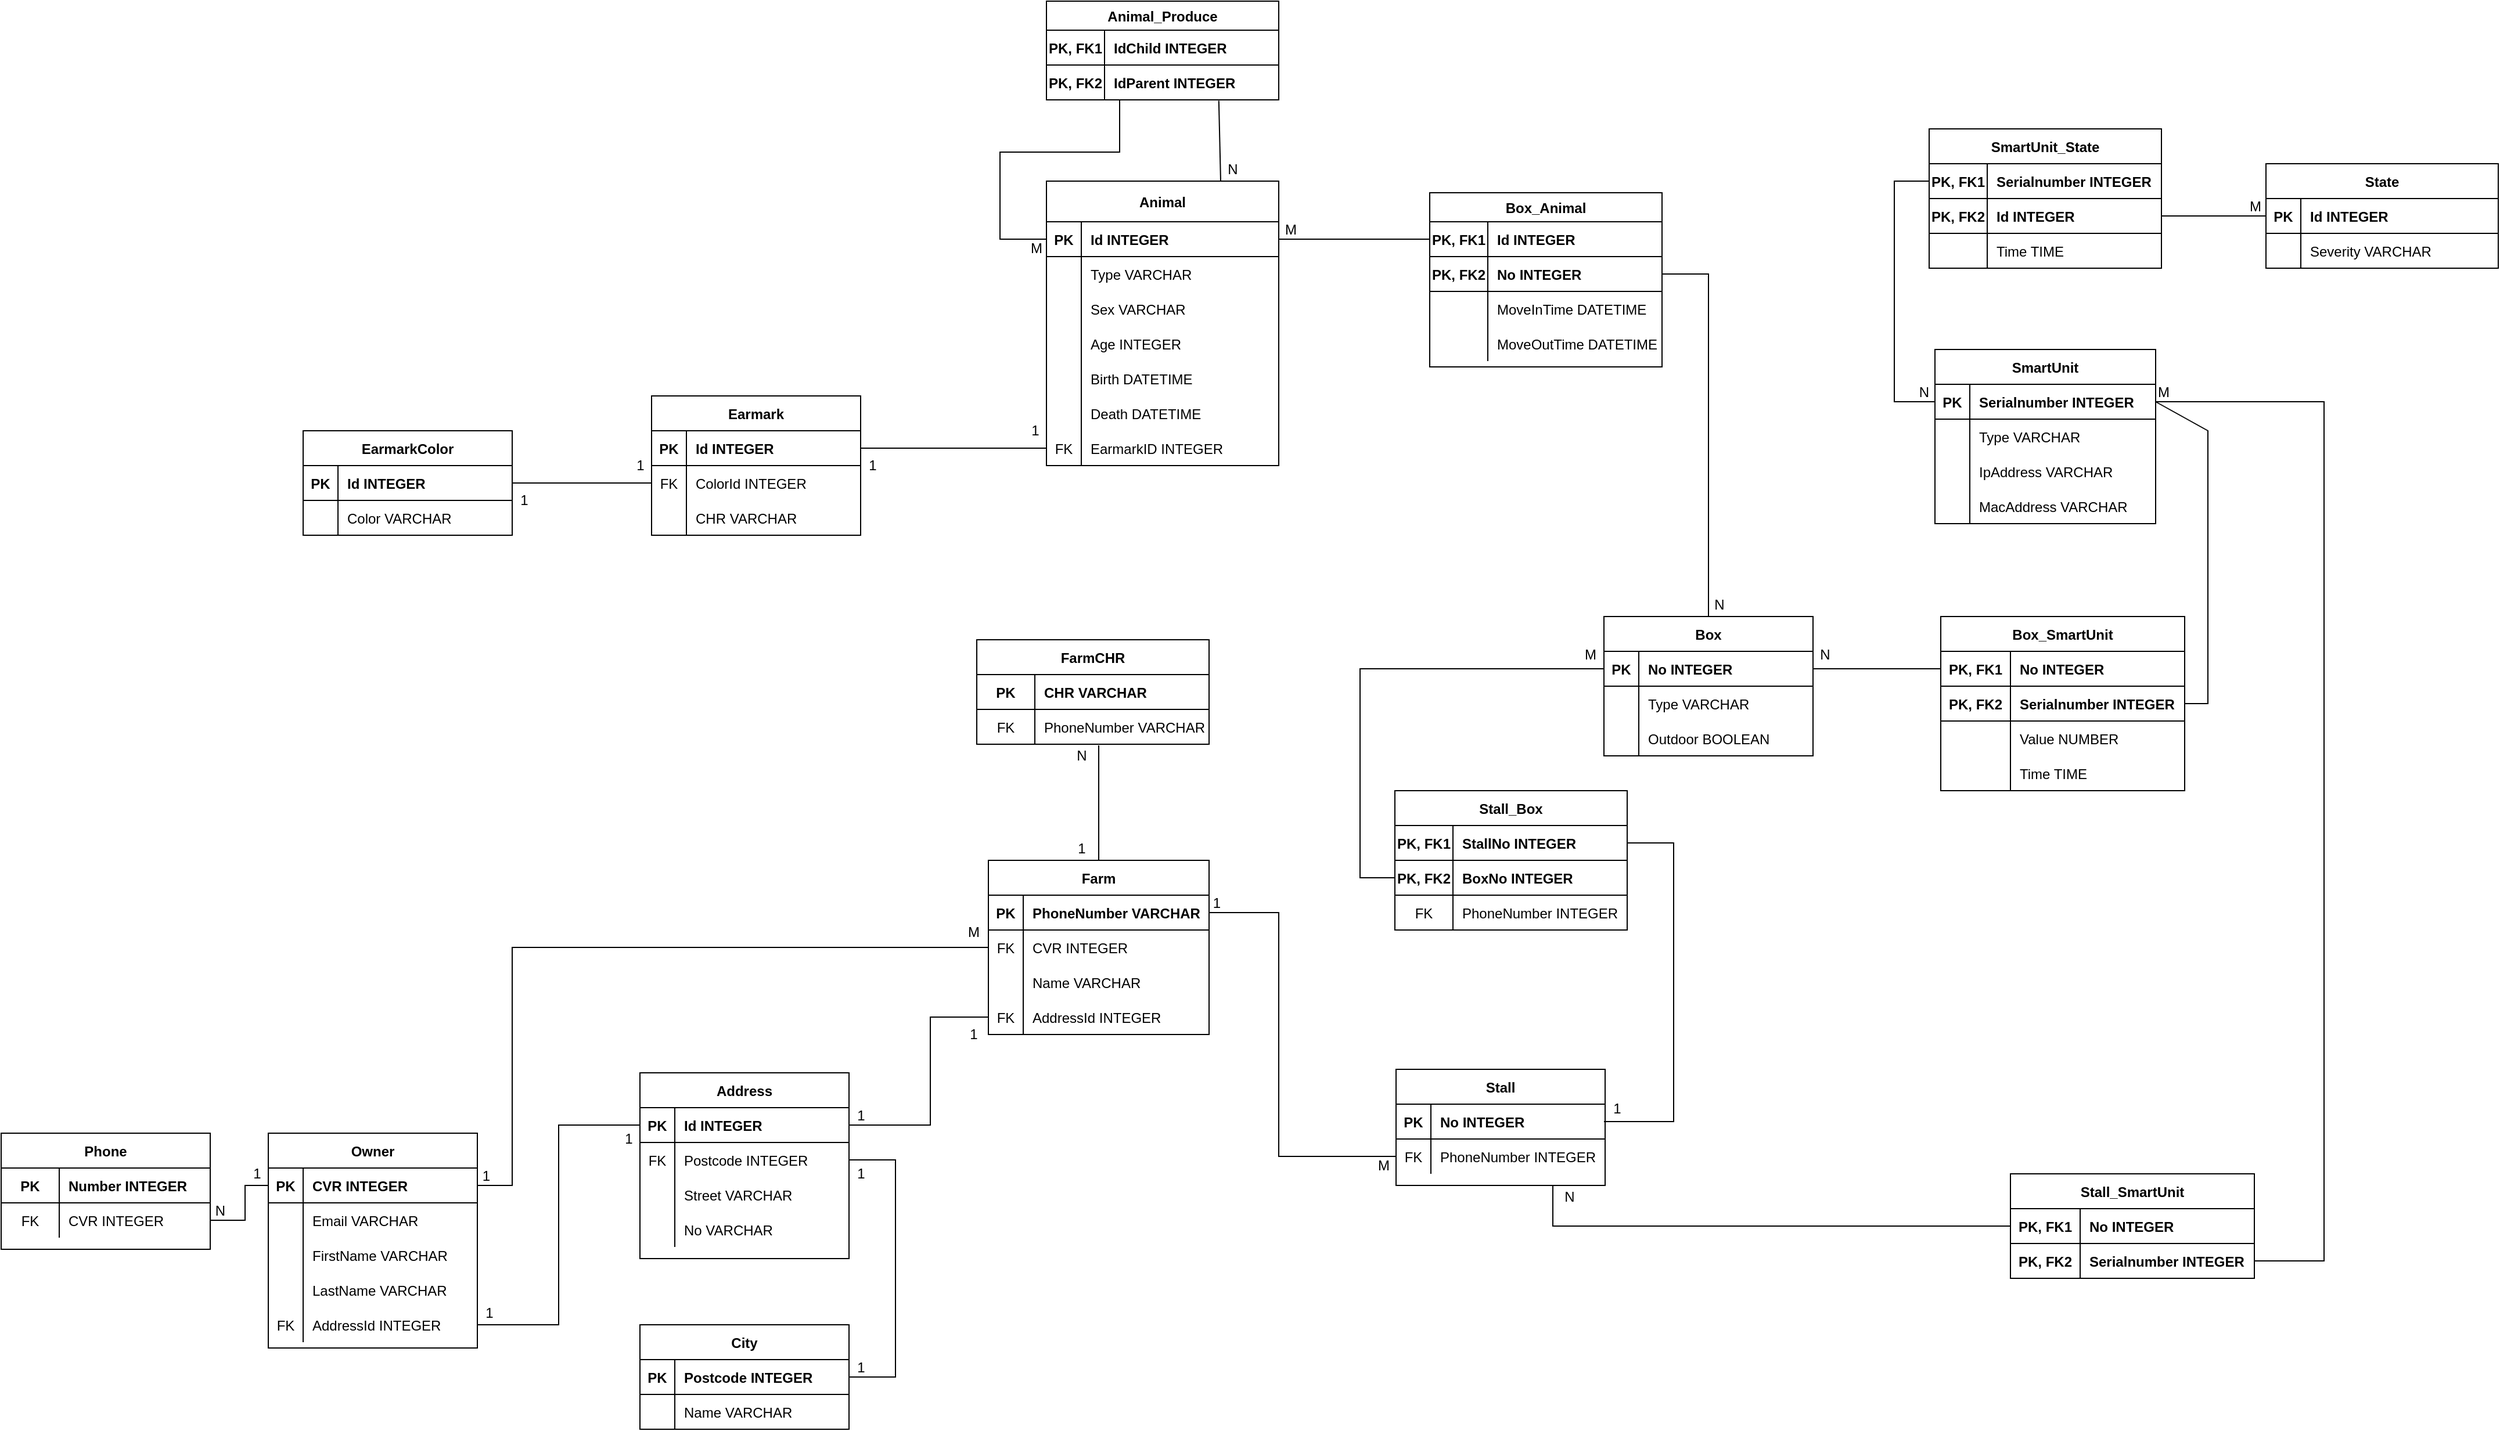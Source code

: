 <mxfile version="14.2.6" type="device"><diagram id="N7AeWddmkqNG5aujeN3w" name="Page-1"><mxGraphModel dx="1635" dy="902" grid="1" gridSize="10" guides="1" tooltips="1" connect="1" arrows="1" fold="1" page="1" pageScale="1" pageWidth="2339" pageHeight="3300" math="0" shadow="0"><root><mxCell id="0"/><mxCell id="1" parent="0"/><mxCell id="P3lKptZOgIOjX2DAfiuz-1" value="Animal" style="shape=table;startSize=35;container=1;collapsible=1;childLayout=tableLayout;fixedRows=1;rowLines=0;fontStyle=1;align=center;resizeLast=1;fillColor=none;" parent="1" vertex="1"><mxGeometry x="1770" y="485" width="200" height="245" as="geometry"/></mxCell><mxCell id="P3lKptZOgIOjX2DAfiuz-8" value="" style="shape=partialRectangle;collapsible=0;dropTarget=0;pointerEvents=0;fillColor=none;top=0;left=0;bottom=1;right=0;points=[[0,0.5],[1,0.5]];portConstraint=eastwest;" parent="P3lKptZOgIOjX2DAfiuz-1" vertex="1"><mxGeometry y="35" width="200" height="30" as="geometry"/></mxCell><mxCell id="P3lKptZOgIOjX2DAfiuz-9" value="PK" style="shape=partialRectangle;connectable=0;fillColor=none;top=0;left=0;bottom=0;right=0;fontStyle=1;overflow=hidden;" parent="P3lKptZOgIOjX2DAfiuz-8" vertex="1"><mxGeometry width="30" height="30" as="geometry"/></mxCell><mxCell id="P3lKptZOgIOjX2DAfiuz-10" value="Id INTEGER" style="shape=partialRectangle;connectable=0;fillColor=none;top=0;left=0;bottom=0;right=0;align=left;spacingLeft=6;fontStyle=1;overflow=hidden;" parent="P3lKptZOgIOjX2DAfiuz-8" vertex="1"><mxGeometry x="30" width="170" height="30" as="geometry"/></mxCell><mxCell id="P3lKptZOgIOjX2DAfiuz-11" value="" style="shape=partialRectangle;collapsible=0;dropTarget=0;pointerEvents=0;fillColor=none;top=0;left=0;bottom=0;right=0;points=[[0,0.5],[1,0.5]];portConstraint=eastwest;" parent="P3lKptZOgIOjX2DAfiuz-1" vertex="1"><mxGeometry y="65" width="200" height="30" as="geometry"/></mxCell><mxCell id="P3lKptZOgIOjX2DAfiuz-12" value="" style="shape=partialRectangle;connectable=0;fillColor=none;top=0;left=0;bottom=0;right=0;editable=1;overflow=hidden;" parent="P3lKptZOgIOjX2DAfiuz-11" vertex="1"><mxGeometry width="30" height="30" as="geometry"/></mxCell><mxCell id="P3lKptZOgIOjX2DAfiuz-13" value="Type VARCHAR" style="shape=partialRectangle;connectable=0;fillColor=none;top=0;left=0;bottom=0;right=0;align=left;spacingLeft=6;overflow=hidden;" parent="P3lKptZOgIOjX2DAfiuz-11" vertex="1"><mxGeometry x="30" width="170" height="30" as="geometry"/></mxCell><mxCell id="P3lKptZOgIOjX2DAfiuz-14" value="" style="shape=partialRectangle;collapsible=0;dropTarget=0;pointerEvents=0;fillColor=none;top=0;left=0;bottom=0;right=0;points=[[0,0.5],[1,0.5]];portConstraint=eastwest;" parent="P3lKptZOgIOjX2DAfiuz-1" vertex="1"><mxGeometry y="95" width="200" height="30" as="geometry"/></mxCell><mxCell id="P3lKptZOgIOjX2DAfiuz-15" value="" style="shape=partialRectangle;connectable=0;fillColor=none;top=0;left=0;bottom=0;right=0;editable=1;overflow=hidden;" parent="P3lKptZOgIOjX2DAfiuz-14" vertex="1"><mxGeometry width="30" height="30" as="geometry"/></mxCell><mxCell id="P3lKptZOgIOjX2DAfiuz-16" value="Sex VARCHAR" style="shape=partialRectangle;connectable=0;fillColor=none;top=0;left=0;bottom=0;right=0;align=left;spacingLeft=6;overflow=hidden;" parent="P3lKptZOgIOjX2DAfiuz-14" vertex="1"><mxGeometry x="30" width="170" height="30" as="geometry"/></mxCell><mxCell id="P3lKptZOgIOjX2DAfiuz-17" value="" style="shape=partialRectangle;collapsible=0;dropTarget=0;pointerEvents=0;fillColor=none;top=0;left=0;bottom=0;right=0;points=[[0,0.5],[1,0.5]];portConstraint=eastwest;" parent="P3lKptZOgIOjX2DAfiuz-1" vertex="1"><mxGeometry y="125" width="200" height="30" as="geometry"/></mxCell><mxCell id="P3lKptZOgIOjX2DAfiuz-18" value="" style="shape=partialRectangle;connectable=0;fillColor=none;top=0;left=0;bottom=0;right=0;editable=1;overflow=hidden;" parent="P3lKptZOgIOjX2DAfiuz-17" vertex="1"><mxGeometry width="30" height="30" as="geometry"/></mxCell><mxCell id="P3lKptZOgIOjX2DAfiuz-19" value="Age INTEGER" style="shape=partialRectangle;connectable=0;top=0;left=0;bottom=0;right=0;align=left;spacingLeft=6;overflow=hidden;dashed=1;fillColor=none;strokeWidth=13;perimeterSpacing=4;" parent="P3lKptZOgIOjX2DAfiuz-17" vertex="1"><mxGeometry x="30" width="170" height="30" as="geometry"/></mxCell><mxCell id="P3lKptZOgIOjX2DAfiuz-20" value="" style="shape=partialRectangle;collapsible=0;dropTarget=0;pointerEvents=0;fillColor=none;top=0;left=0;bottom=0;right=0;points=[[0,0.5],[1,0.5]];portConstraint=eastwest;" parent="P3lKptZOgIOjX2DAfiuz-1" vertex="1"><mxGeometry y="155" width="200" height="30" as="geometry"/></mxCell><mxCell id="P3lKptZOgIOjX2DAfiuz-21" value="" style="shape=partialRectangle;connectable=0;fillColor=none;top=0;left=0;bottom=0;right=0;editable=1;overflow=hidden;" parent="P3lKptZOgIOjX2DAfiuz-20" vertex="1"><mxGeometry width="30" height="30" as="geometry"/></mxCell><mxCell id="P3lKptZOgIOjX2DAfiuz-22" value="Birth DATETIME" style="shape=partialRectangle;connectable=0;fillColor=none;top=0;left=0;bottom=0;right=0;align=left;spacingLeft=6;overflow=hidden;" parent="P3lKptZOgIOjX2DAfiuz-20" vertex="1"><mxGeometry x="30" width="170" height="30" as="geometry"/></mxCell><mxCell id="P3lKptZOgIOjX2DAfiuz-23" value="" style="shape=partialRectangle;collapsible=0;dropTarget=0;pointerEvents=0;fillColor=none;top=0;left=0;bottom=0;right=0;points=[[0,0.5],[1,0.5]];portConstraint=eastwest;" parent="P3lKptZOgIOjX2DAfiuz-1" vertex="1"><mxGeometry y="185" width="200" height="30" as="geometry"/></mxCell><mxCell id="P3lKptZOgIOjX2DAfiuz-24" value="" style="shape=partialRectangle;connectable=0;fillColor=none;top=0;left=0;bottom=0;right=0;editable=1;overflow=hidden;" parent="P3lKptZOgIOjX2DAfiuz-23" vertex="1"><mxGeometry width="30" height="30" as="geometry"/></mxCell><mxCell id="P3lKptZOgIOjX2DAfiuz-25" value="Death DATETIME" style="shape=partialRectangle;connectable=0;fillColor=none;top=0;left=0;bottom=0;right=0;align=left;spacingLeft=6;overflow=hidden;" parent="P3lKptZOgIOjX2DAfiuz-23" vertex="1"><mxGeometry x="30" width="170" height="30" as="geometry"/></mxCell><mxCell id="o7sS-F7ArZPRPz13bOi_-20" value="" style="shape=partialRectangle;collapsible=0;dropTarget=0;pointerEvents=0;fillColor=none;top=0;left=0;bottom=0;right=0;points=[[0,0.5],[1,0.5]];portConstraint=eastwest;" parent="P3lKptZOgIOjX2DAfiuz-1" vertex="1"><mxGeometry y="215" width="200" height="30" as="geometry"/></mxCell><mxCell id="o7sS-F7ArZPRPz13bOi_-21" value="FK" style="shape=partialRectangle;connectable=0;fillColor=none;top=0;left=0;bottom=0;right=0;editable=1;overflow=hidden;" parent="o7sS-F7ArZPRPz13bOi_-20" vertex="1"><mxGeometry width="30" height="30" as="geometry"/></mxCell><mxCell id="o7sS-F7ArZPRPz13bOi_-22" value="EarmarkID INTEGER" style="shape=partialRectangle;connectable=0;fillColor=none;top=0;left=0;bottom=0;right=0;align=left;spacingLeft=6;overflow=hidden;" parent="o7sS-F7ArZPRPz13bOi_-20" vertex="1"><mxGeometry x="30" width="170" height="30" as="geometry"/></mxCell><mxCell id="P3lKptZOgIOjX2DAfiuz-26" value="Box" style="shape=table;startSize=30;container=1;collapsible=1;childLayout=tableLayout;fixedRows=1;rowLines=0;fontStyle=1;align=center;resizeLast=1;fillColor=none;" parent="1" vertex="1"><mxGeometry x="2250" y="860" width="180" height="120.0" as="geometry"/></mxCell><mxCell id="P3lKptZOgIOjX2DAfiuz-27" value="" style="shape=partialRectangle;collapsible=0;dropTarget=0;pointerEvents=0;fillColor=none;top=0;left=0;bottom=1;right=0;points=[[0,0.5],[1,0.5]];portConstraint=eastwest;" parent="P3lKptZOgIOjX2DAfiuz-26" vertex="1"><mxGeometry y="30" width="180" height="30" as="geometry"/></mxCell><mxCell id="P3lKptZOgIOjX2DAfiuz-28" value="PK" style="shape=partialRectangle;connectable=0;fillColor=none;top=0;left=0;bottom=0;right=0;fontStyle=1;overflow=hidden;" parent="P3lKptZOgIOjX2DAfiuz-27" vertex="1"><mxGeometry width="30" height="30" as="geometry"/></mxCell><mxCell id="P3lKptZOgIOjX2DAfiuz-29" value="No INTEGER" style="shape=partialRectangle;connectable=0;fillColor=none;top=0;left=0;bottom=0;right=0;align=left;spacingLeft=6;fontStyle=1;overflow=hidden;" parent="P3lKptZOgIOjX2DAfiuz-27" vertex="1"><mxGeometry x="30" width="150" height="30" as="geometry"/></mxCell><mxCell id="P3lKptZOgIOjX2DAfiuz-30" value="" style="shape=partialRectangle;collapsible=0;dropTarget=0;pointerEvents=0;fillColor=none;top=0;left=0;bottom=0;right=0;points=[[0,0.5],[1,0.5]];portConstraint=eastwest;" parent="P3lKptZOgIOjX2DAfiuz-26" vertex="1"><mxGeometry y="60" width="180" height="30" as="geometry"/></mxCell><mxCell id="P3lKptZOgIOjX2DAfiuz-31" value="" style="shape=partialRectangle;connectable=0;fillColor=none;top=0;left=0;bottom=0;right=0;editable=1;overflow=hidden;" parent="P3lKptZOgIOjX2DAfiuz-30" vertex="1"><mxGeometry width="30" height="30" as="geometry"/></mxCell><mxCell id="P3lKptZOgIOjX2DAfiuz-32" value="Type VARCHAR" style="shape=partialRectangle;connectable=0;fillColor=none;top=0;left=0;bottom=0;right=0;align=left;spacingLeft=6;overflow=hidden;" parent="P3lKptZOgIOjX2DAfiuz-30" vertex="1"><mxGeometry x="30" width="150" height="30" as="geometry"/></mxCell><mxCell id="P3lKptZOgIOjX2DAfiuz-33" value="" style="shape=partialRectangle;collapsible=0;dropTarget=0;pointerEvents=0;fillColor=none;top=0;left=0;bottom=0;right=0;points=[[0,0.5],[1,0.5]];portConstraint=eastwest;" parent="P3lKptZOgIOjX2DAfiuz-26" vertex="1"><mxGeometry y="90" width="180" height="30" as="geometry"/></mxCell><mxCell id="P3lKptZOgIOjX2DAfiuz-34" value="" style="shape=partialRectangle;connectable=0;fillColor=none;top=0;left=0;bottom=0;right=0;editable=1;overflow=hidden;" parent="P3lKptZOgIOjX2DAfiuz-33" vertex="1"><mxGeometry width="30" height="30" as="geometry"/></mxCell><mxCell id="P3lKptZOgIOjX2DAfiuz-35" value="Outdoor BOOLEAN" style="shape=partialRectangle;connectable=0;fillColor=none;top=0;left=0;bottom=0;right=0;align=left;spacingLeft=6;overflow=hidden;" parent="P3lKptZOgIOjX2DAfiuz-33" vertex="1"><mxGeometry x="30" width="150" height="30" as="geometry"/></mxCell><mxCell id="P3lKptZOgIOjX2DAfiuz-40" value="Box_SmartUnit" style="shape=table;startSize=30;container=1;collapsible=1;childLayout=tableLayout;fixedRows=1;rowLines=0;fontStyle=1;align=center;resizeLast=1;fillColor=none;" parent="1" vertex="1"><mxGeometry x="2540" y="860" width="210" height="150" as="geometry"/></mxCell><mxCell id="P3lKptZOgIOjX2DAfiuz-41" value="" style="shape=partialRectangle;collapsible=0;dropTarget=0;pointerEvents=0;fillColor=none;top=0;left=0;bottom=1;right=0;points=[[0,0.5],[1,0.5]];portConstraint=eastwest;" parent="P3lKptZOgIOjX2DAfiuz-40" vertex="1"><mxGeometry y="30" width="210" height="30" as="geometry"/></mxCell><mxCell id="P3lKptZOgIOjX2DAfiuz-42" value="PK, FK1" style="shape=partialRectangle;connectable=0;fillColor=none;top=0;left=0;bottom=0;right=0;fontStyle=1;overflow=hidden;" parent="P3lKptZOgIOjX2DAfiuz-41" vertex="1"><mxGeometry width="60.0" height="30" as="geometry"/></mxCell><mxCell id="P3lKptZOgIOjX2DAfiuz-43" value="No INTEGER" style="shape=partialRectangle;connectable=0;fillColor=none;top=0;left=0;bottom=0;right=0;align=left;spacingLeft=6;fontStyle=1;overflow=hidden;" parent="P3lKptZOgIOjX2DAfiuz-41" vertex="1"><mxGeometry x="60.0" width="150.0" height="30" as="geometry"/></mxCell><mxCell id="P3lKptZOgIOjX2DAfiuz-44" value="" style="shape=partialRectangle;collapsible=0;dropTarget=0;pointerEvents=0;fillColor=none;top=0;left=0;bottom=1;right=0;points=[[0,0.5],[1,0.5]];portConstraint=eastwest;" parent="P3lKptZOgIOjX2DAfiuz-40" vertex="1"><mxGeometry y="60" width="210" height="30" as="geometry"/></mxCell><mxCell id="P3lKptZOgIOjX2DAfiuz-45" value="PK, FK2" style="shape=partialRectangle;connectable=0;fillColor=none;top=0;left=0;bottom=0;right=0;fontStyle=1;overflow=hidden;" parent="P3lKptZOgIOjX2DAfiuz-44" vertex="1"><mxGeometry width="60.0" height="30" as="geometry"/></mxCell><mxCell id="P3lKptZOgIOjX2DAfiuz-46" value="Serialnumber INTEGER" style="shape=partialRectangle;connectable=0;fillColor=none;top=0;left=0;bottom=0;right=0;align=left;spacingLeft=6;fontStyle=1;overflow=hidden;" parent="P3lKptZOgIOjX2DAfiuz-44" vertex="1"><mxGeometry x="60.0" width="150.0" height="30" as="geometry"/></mxCell><mxCell id="P3lKptZOgIOjX2DAfiuz-47" value="" style="shape=partialRectangle;collapsible=0;dropTarget=0;pointerEvents=0;fillColor=none;top=0;left=0;bottom=0;right=0;points=[[0,0.5],[1,0.5]];portConstraint=eastwest;" parent="P3lKptZOgIOjX2DAfiuz-40" vertex="1"><mxGeometry y="90" width="210" height="30" as="geometry"/></mxCell><mxCell id="P3lKptZOgIOjX2DAfiuz-48" value="" style="shape=partialRectangle;connectable=0;fillColor=none;top=0;left=0;bottom=0;right=0;editable=1;overflow=hidden;" parent="P3lKptZOgIOjX2DAfiuz-47" vertex="1"><mxGeometry width="60.0" height="30" as="geometry"/></mxCell><mxCell id="P3lKptZOgIOjX2DAfiuz-49" value="Value NUMBER" style="shape=partialRectangle;connectable=0;fillColor=none;top=0;left=0;bottom=0;right=0;align=left;spacingLeft=6;overflow=hidden;" parent="P3lKptZOgIOjX2DAfiuz-47" vertex="1"><mxGeometry x="60.0" width="150.0" height="30" as="geometry"/></mxCell><mxCell id="P3lKptZOgIOjX2DAfiuz-50" value="" style="shape=partialRectangle;collapsible=0;dropTarget=0;pointerEvents=0;fillColor=none;top=0;left=0;bottom=0;right=0;points=[[0,0.5],[1,0.5]];portConstraint=eastwest;" parent="P3lKptZOgIOjX2DAfiuz-40" vertex="1"><mxGeometry y="120" width="210" height="30" as="geometry"/></mxCell><mxCell id="P3lKptZOgIOjX2DAfiuz-51" value="" style="shape=partialRectangle;connectable=0;fillColor=none;top=0;left=0;bottom=0;right=0;editable=1;overflow=hidden;" parent="P3lKptZOgIOjX2DAfiuz-50" vertex="1"><mxGeometry width="60.0" height="30" as="geometry"/></mxCell><mxCell id="P3lKptZOgIOjX2DAfiuz-52" value="Time TIME" style="shape=partialRectangle;connectable=0;fillColor=none;top=0;left=0;bottom=0;right=0;align=left;spacingLeft=6;overflow=hidden;" parent="P3lKptZOgIOjX2DAfiuz-50" vertex="1"><mxGeometry x="60.0" width="150.0" height="30" as="geometry"/></mxCell><mxCell id="P3lKptZOgIOjX2DAfiuz-53" value="SmartUnit" style="shape=table;startSize=30;container=1;collapsible=1;childLayout=tableLayout;fixedRows=1;rowLines=0;fontStyle=1;align=center;resizeLast=1;fillColor=none;" parent="1" vertex="1"><mxGeometry x="2535" y="630" width="190" height="150" as="geometry"/></mxCell><mxCell id="P3lKptZOgIOjX2DAfiuz-54" value="" style="shape=partialRectangle;collapsible=0;dropTarget=0;pointerEvents=0;fillColor=none;top=0;left=0;bottom=1;right=0;points=[[0,0.5],[1,0.5]];portConstraint=eastwest;" parent="P3lKptZOgIOjX2DAfiuz-53" vertex="1"><mxGeometry y="30" width="190" height="30" as="geometry"/></mxCell><mxCell id="P3lKptZOgIOjX2DAfiuz-55" value="PK" style="shape=partialRectangle;connectable=0;fillColor=none;top=0;left=0;bottom=0;right=0;fontStyle=1;overflow=hidden;" parent="P3lKptZOgIOjX2DAfiuz-54" vertex="1"><mxGeometry width="30" height="30" as="geometry"/></mxCell><mxCell id="P3lKptZOgIOjX2DAfiuz-56" value="Serialnumber INTEGER" style="shape=partialRectangle;connectable=0;fillColor=none;top=0;left=0;bottom=0;right=0;align=left;spacingLeft=6;fontStyle=1;overflow=hidden;" parent="P3lKptZOgIOjX2DAfiuz-54" vertex="1"><mxGeometry x="30" width="160" height="30" as="geometry"/></mxCell><mxCell id="P3lKptZOgIOjX2DAfiuz-57" value="" style="shape=partialRectangle;collapsible=0;dropTarget=0;pointerEvents=0;fillColor=none;top=0;left=0;bottom=0;right=0;points=[[0,0.5],[1,0.5]];portConstraint=eastwest;" parent="P3lKptZOgIOjX2DAfiuz-53" vertex="1"><mxGeometry y="60" width="190" height="30" as="geometry"/></mxCell><mxCell id="P3lKptZOgIOjX2DAfiuz-58" value="" style="shape=partialRectangle;connectable=0;fillColor=none;top=0;left=0;bottom=0;right=0;editable=1;overflow=hidden;" parent="P3lKptZOgIOjX2DAfiuz-57" vertex="1"><mxGeometry width="30" height="30" as="geometry"/></mxCell><mxCell id="P3lKptZOgIOjX2DAfiuz-59" value="Type VARCHAR" style="shape=partialRectangle;connectable=0;fillColor=none;top=0;left=0;bottom=0;right=0;align=left;spacingLeft=6;overflow=hidden;" parent="P3lKptZOgIOjX2DAfiuz-57" vertex="1"><mxGeometry x="30" width="160" height="30" as="geometry"/></mxCell><mxCell id="P3lKptZOgIOjX2DAfiuz-60" value="" style="shape=partialRectangle;collapsible=0;dropTarget=0;pointerEvents=0;fillColor=none;top=0;left=0;bottom=0;right=0;points=[[0,0.5],[1,0.5]];portConstraint=eastwest;" parent="P3lKptZOgIOjX2DAfiuz-53" vertex="1"><mxGeometry y="90" width="190" height="30" as="geometry"/></mxCell><mxCell id="P3lKptZOgIOjX2DAfiuz-61" value="" style="shape=partialRectangle;connectable=0;fillColor=none;top=0;left=0;bottom=0;right=0;editable=1;overflow=hidden;" parent="P3lKptZOgIOjX2DAfiuz-60" vertex="1"><mxGeometry width="30" height="30" as="geometry"/></mxCell><mxCell id="P3lKptZOgIOjX2DAfiuz-62" value="IpAddress VARCHAR" style="shape=partialRectangle;connectable=0;fillColor=none;top=0;left=0;bottom=0;right=0;align=left;spacingLeft=6;overflow=hidden;" parent="P3lKptZOgIOjX2DAfiuz-60" vertex="1"><mxGeometry x="30" width="160" height="30" as="geometry"/></mxCell><mxCell id="P3lKptZOgIOjX2DAfiuz-63" value="" style="shape=partialRectangle;collapsible=0;dropTarget=0;pointerEvents=0;fillColor=none;top=0;left=0;bottom=0;right=0;points=[[0,0.5],[1,0.5]];portConstraint=eastwest;" parent="P3lKptZOgIOjX2DAfiuz-53" vertex="1"><mxGeometry y="120" width="190" height="30" as="geometry"/></mxCell><mxCell id="P3lKptZOgIOjX2DAfiuz-64" value="" style="shape=partialRectangle;connectable=0;fillColor=none;top=0;left=0;bottom=0;right=0;editable=1;overflow=hidden;" parent="P3lKptZOgIOjX2DAfiuz-63" vertex="1"><mxGeometry width="30" height="30" as="geometry"/></mxCell><mxCell id="P3lKptZOgIOjX2DAfiuz-65" value="MacAddress VARCHAR" style="shape=partialRectangle;connectable=0;fillColor=none;top=0;left=0;bottom=0;right=0;align=left;spacingLeft=6;overflow=hidden;" parent="P3lKptZOgIOjX2DAfiuz-63" vertex="1"><mxGeometry x="30" width="160" height="30" as="geometry"/></mxCell><mxCell id="P3lKptZOgIOjX2DAfiuz-68" value="" style="endArrow=none;html=1;rounded=0;fontSize=12;entryX=1;entryY=0.5;entryDx=0;entryDy=0;exitX=1;exitY=0.5;exitDx=0;exitDy=0;" parent="1" source="P3lKptZOgIOjX2DAfiuz-54" target="P3lKptZOgIOjX2DAfiuz-44" edge="1"><mxGeometry relative="1" as="geometry"><mxPoint x="2560" y="810" as="sourcePoint"/><mxPoint x="2720" y="810" as="targetPoint"/><Array as="points"><mxPoint x="2770" y="700"/><mxPoint x="2770" y="935"/></Array></mxGeometry></mxCell><mxCell id="P3lKptZOgIOjX2DAfiuz-69" value="M" style="resizable=0;html=1;align=left;verticalAlign=bottom;" parent="P3lKptZOgIOjX2DAfiuz-68" connectable="0" vertex="1"><mxGeometry x="-1" relative="1" as="geometry"/></mxCell><mxCell id="P3lKptZOgIOjX2DAfiuz-70" value="" style="resizable=0;html=1;align=right;verticalAlign=bottom;" parent="P3lKptZOgIOjX2DAfiuz-68" connectable="0" vertex="1"><mxGeometry x="1" relative="1" as="geometry"/></mxCell><mxCell id="P3lKptZOgIOjX2DAfiuz-76" value="SmartUnit_State" style="shape=table;startSize=30;container=1;collapsible=1;childLayout=tableLayout;fixedRows=1;rowLines=0;fontStyle=1;align=center;resizeLast=1;fillColor=none;" parent="1" vertex="1"><mxGeometry x="2530" y="440" width="200" height="120" as="geometry"/></mxCell><mxCell id="P3lKptZOgIOjX2DAfiuz-77" value="" style="shape=partialRectangle;collapsible=0;dropTarget=0;pointerEvents=0;fillColor=none;top=0;left=0;bottom=1;right=0;points=[[0,0.5],[1,0.5]];portConstraint=eastwest;" parent="P3lKptZOgIOjX2DAfiuz-76" vertex="1"><mxGeometry y="30" width="200" height="30" as="geometry"/></mxCell><mxCell id="P3lKptZOgIOjX2DAfiuz-78" value="PK, FK1" style="shape=partialRectangle;connectable=0;fillColor=none;top=0;left=0;bottom=0;right=0;fontStyle=1;overflow=hidden;" parent="P3lKptZOgIOjX2DAfiuz-77" vertex="1"><mxGeometry width="50" height="30" as="geometry"/></mxCell><mxCell id="P3lKptZOgIOjX2DAfiuz-79" value="Serialnumber INTEGER" style="shape=partialRectangle;connectable=0;fillColor=none;top=0;left=0;bottom=0;right=0;align=left;spacingLeft=6;fontStyle=1;overflow=hidden;" parent="P3lKptZOgIOjX2DAfiuz-77" vertex="1"><mxGeometry x="50" width="150" height="30" as="geometry"/></mxCell><mxCell id="P3lKptZOgIOjX2DAfiuz-80" value="" style="shape=partialRectangle;collapsible=0;dropTarget=0;pointerEvents=0;fillColor=none;top=0;left=0;bottom=1;right=0;points=[[0,0.5],[1,0.5]];portConstraint=eastwest;" parent="P3lKptZOgIOjX2DAfiuz-76" vertex="1"><mxGeometry y="60" width="200" height="30" as="geometry"/></mxCell><mxCell id="P3lKptZOgIOjX2DAfiuz-81" value="PK, FK2" style="shape=partialRectangle;connectable=0;fillColor=none;top=0;left=0;bottom=0;right=0;fontStyle=1;overflow=hidden;" parent="P3lKptZOgIOjX2DAfiuz-80" vertex="1"><mxGeometry width="50" height="30" as="geometry"/></mxCell><mxCell id="P3lKptZOgIOjX2DAfiuz-82" value="Id INTEGER" style="shape=partialRectangle;connectable=0;fillColor=none;top=0;left=0;bottom=0;right=0;align=left;spacingLeft=6;fontStyle=1;overflow=hidden;" parent="P3lKptZOgIOjX2DAfiuz-80" vertex="1"><mxGeometry x="50" width="150" height="30" as="geometry"/></mxCell><mxCell id="P3lKptZOgIOjX2DAfiuz-83" value="" style="shape=partialRectangle;collapsible=0;dropTarget=0;pointerEvents=0;fillColor=none;top=0;left=0;bottom=0;right=0;points=[[0,0.5],[1,0.5]];portConstraint=eastwest;" parent="P3lKptZOgIOjX2DAfiuz-76" vertex="1"><mxGeometry y="90" width="200" height="30" as="geometry"/></mxCell><mxCell id="P3lKptZOgIOjX2DAfiuz-84" value="" style="shape=partialRectangle;connectable=0;fillColor=none;top=0;left=0;bottom=0;right=0;editable=1;overflow=hidden;" parent="P3lKptZOgIOjX2DAfiuz-83" vertex="1"><mxGeometry width="50" height="30" as="geometry"/></mxCell><mxCell id="P3lKptZOgIOjX2DAfiuz-85" value="Time TIME" style="shape=partialRectangle;connectable=0;fillColor=none;top=0;left=0;bottom=0;right=0;align=left;spacingLeft=6;overflow=hidden;" parent="P3lKptZOgIOjX2DAfiuz-83" vertex="1"><mxGeometry x="50" width="150" height="30" as="geometry"/></mxCell><mxCell id="P3lKptZOgIOjX2DAfiuz-86" value="State" style="shape=table;startSize=30;container=1;collapsible=1;childLayout=tableLayout;fixedRows=1;rowLines=0;fontStyle=1;align=center;resizeLast=1;fillColor=none;" parent="1" vertex="1"><mxGeometry x="2820" y="470" width="200" height="90" as="geometry"/></mxCell><mxCell id="P3lKptZOgIOjX2DAfiuz-87" value="" style="shape=partialRectangle;collapsible=0;dropTarget=0;pointerEvents=0;fillColor=none;top=0;left=0;bottom=1;right=0;points=[[0,0.5],[1,0.5]];portConstraint=eastwest;" parent="P3lKptZOgIOjX2DAfiuz-86" vertex="1"><mxGeometry y="30" width="200" height="30" as="geometry"/></mxCell><mxCell id="P3lKptZOgIOjX2DAfiuz-88" value="PK" style="shape=partialRectangle;connectable=0;fillColor=none;top=0;left=0;bottom=0;right=0;fontStyle=1;overflow=hidden;" parent="P3lKptZOgIOjX2DAfiuz-87" vertex="1"><mxGeometry width="30" height="30" as="geometry"/></mxCell><mxCell id="P3lKptZOgIOjX2DAfiuz-89" value="Id INTEGER" style="shape=partialRectangle;connectable=0;fillColor=none;top=0;left=0;bottom=0;right=0;align=left;spacingLeft=6;fontStyle=1;overflow=hidden;" parent="P3lKptZOgIOjX2DAfiuz-87" vertex="1"><mxGeometry x="30" width="170" height="30" as="geometry"/></mxCell><mxCell id="P3lKptZOgIOjX2DAfiuz-90" value="" style="shape=partialRectangle;collapsible=0;dropTarget=0;pointerEvents=0;fillColor=none;top=0;left=0;bottom=0;right=0;points=[[0,0.5],[1,0.5]];portConstraint=eastwest;" parent="P3lKptZOgIOjX2DAfiuz-86" vertex="1"><mxGeometry y="60" width="200" height="30" as="geometry"/></mxCell><mxCell id="P3lKptZOgIOjX2DAfiuz-91" value="" style="shape=partialRectangle;connectable=0;fillColor=none;top=0;left=0;bottom=0;right=0;editable=1;overflow=hidden;" parent="P3lKptZOgIOjX2DAfiuz-90" vertex="1"><mxGeometry width="30" height="30" as="geometry"/></mxCell><mxCell id="P3lKptZOgIOjX2DAfiuz-92" value="Severity VARCHAR" style="shape=partialRectangle;connectable=0;fillColor=none;top=0;left=0;bottom=0;right=0;align=left;spacingLeft=6;overflow=hidden;" parent="P3lKptZOgIOjX2DAfiuz-90" vertex="1"><mxGeometry x="30" width="170" height="30" as="geometry"/></mxCell><mxCell id="P3lKptZOgIOjX2DAfiuz-93" value="" style="endArrow=none;html=1;rounded=0;entryX=0;entryY=0.5;entryDx=0;entryDy=0;exitX=0;exitY=0.5;exitDx=0;exitDy=0;" parent="1" source="P3lKptZOgIOjX2DAfiuz-77" target="P3lKptZOgIOjX2DAfiuz-54" edge="1"><mxGeometry relative="1" as="geometry"><mxPoint x="2350" y="620" as="sourcePoint"/><mxPoint x="2510" y="620" as="targetPoint"/><Array as="points"><mxPoint x="2500" y="485"/><mxPoint x="2500" y="675"/></Array></mxGeometry></mxCell><mxCell id="P3lKptZOgIOjX2DAfiuz-94" value="N" style="resizable=0;html=1;align=right;verticalAlign=bottom;" parent="P3lKptZOgIOjX2DAfiuz-93" connectable="0" vertex="1"><mxGeometry x="1" relative="1" as="geometry"><mxPoint x="-5" as="offset"/></mxGeometry></mxCell><mxCell id="P3lKptZOgIOjX2DAfiuz-95" value="" style="endArrow=none;html=1;rounded=0;entryX=1;entryY=0.5;entryDx=0;entryDy=0;exitX=0;exitY=0.5;exitDx=0;exitDy=0;" parent="1" source="P3lKptZOgIOjX2DAfiuz-87" target="P3lKptZOgIOjX2DAfiuz-80" edge="1"><mxGeometry relative="1" as="geometry"><mxPoint x="2790" y="620" as="sourcePoint"/><mxPoint x="2950" y="620" as="targetPoint"/></mxGeometry></mxCell><mxCell id="P3lKptZOgIOjX2DAfiuz-96" value="M" style="resizable=0;html=1;align=left;verticalAlign=bottom;" parent="P3lKptZOgIOjX2DAfiuz-95" connectable="0" vertex="1"><mxGeometry x="-1" relative="1" as="geometry"><mxPoint x="-16" as="offset"/></mxGeometry></mxCell><mxCell id="P3lKptZOgIOjX2DAfiuz-110" value="Farm" style="shape=table;startSize=30;container=1;collapsible=1;childLayout=tableLayout;fixedRows=1;rowLines=0;fontStyle=1;align=center;resizeLast=1;" parent="1" vertex="1"><mxGeometry x="1720" y="1070" width="190" height="150" as="geometry"/></mxCell><mxCell id="P3lKptZOgIOjX2DAfiuz-111" value="" style="shape=partialRectangle;collapsible=0;dropTarget=0;pointerEvents=0;fillColor=none;top=0;left=0;bottom=1;right=0;points=[[0,0.5],[1,0.5]];portConstraint=eastwest;" parent="P3lKptZOgIOjX2DAfiuz-110" vertex="1"><mxGeometry y="30" width="190" height="30" as="geometry"/></mxCell><mxCell id="P3lKptZOgIOjX2DAfiuz-112" value="PK" style="shape=partialRectangle;connectable=0;fillColor=none;top=0;left=0;bottom=0;right=0;fontStyle=1;overflow=hidden;" parent="P3lKptZOgIOjX2DAfiuz-111" vertex="1"><mxGeometry width="30" height="30" as="geometry"/></mxCell><mxCell id="P3lKptZOgIOjX2DAfiuz-113" value="PhoneNumber VARCHAR" style="shape=partialRectangle;connectable=0;fillColor=none;top=0;left=0;bottom=0;right=0;align=left;spacingLeft=6;fontStyle=1;overflow=hidden;" parent="P3lKptZOgIOjX2DAfiuz-111" vertex="1"><mxGeometry x="30" width="160" height="30" as="geometry"/></mxCell><mxCell id="vBFbJl8_vN9N41ugBH1d-27" value="" style="shape=partialRectangle;collapsible=0;dropTarget=0;pointerEvents=0;fillColor=none;top=0;left=0;bottom=0;right=0;points=[[0,0.5],[1,0.5]];portConstraint=eastwest;" parent="P3lKptZOgIOjX2DAfiuz-110" vertex="1"><mxGeometry y="60" width="190" height="30" as="geometry"/></mxCell><mxCell id="vBFbJl8_vN9N41ugBH1d-28" value="FK" style="shape=partialRectangle;connectable=0;fillColor=none;top=0;left=0;bottom=0;right=0;editable=1;overflow=hidden;" parent="vBFbJl8_vN9N41ugBH1d-27" vertex="1"><mxGeometry width="30" height="30" as="geometry"/></mxCell><mxCell id="vBFbJl8_vN9N41ugBH1d-29" value="CVR INTEGER" style="shape=partialRectangle;connectable=0;fillColor=none;top=0;left=0;bottom=0;right=0;align=left;spacingLeft=6;overflow=hidden;" parent="vBFbJl8_vN9N41ugBH1d-27" vertex="1"><mxGeometry x="30" width="160" height="30" as="geometry"/></mxCell><mxCell id="P3lKptZOgIOjX2DAfiuz-114" value="" style="shape=partialRectangle;collapsible=0;dropTarget=0;pointerEvents=0;fillColor=none;top=0;left=0;bottom=0;right=0;points=[[0,0.5],[1,0.5]];portConstraint=eastwest;" parent="P3lKptZOgIOjX2DAfiuz-110" vertex="1"><mxGeometry y="90" width="190" height="30" as="geometry"/></mxCell><mxCell id="P3lKptZOgIOjX2DAfiuz-115" value="" style="shape=partialRectangle;connectable=0;fillColor=none;top=0;left=0;bottom=0;right=0;editable=1;overflow=hidden;" parent="P3lKptZOgIOjX2DAfiuz-114" vertex="1"><mxGeometry width="30" height="30" as="geometry"/></mxCell><mxCell id="P3lKptZOgIOjX2DAfiuz-116" value="Name VARCHAR" style="shape=partialRectangle;connectable=0;fillColor=none;top=0;left=0;bottom=0;right=0;align=left;spacingLeft=6;overflow=hidden;" parent="P3lKptZOgIOjX2DAfiuz-114" vertex="1"><mxGeometry x="30" width="160" height="30" as="geometry"/></mxCell><mxCell id="P3lKptZOgIOjX2DAfiuz-123" value="" style="shape=partialRectangle;collapsible=0;dropTarget=0;pointerEvents=0;fillColor=none;top=0;left=0;bottom=0;right=0;points=[[0,0.5],[1,0.5]];portConstraint=eastwest;" parent="P3lKptZOgIOjX2DAfiuz-110" vertex="1"><mxGeometry y="120" width="190" height="30" as="geometry"/></mxCell><mxCell id="P3lKptZOgIOjX2DAfiuz-124" value="FK" style="shape=partialRectangle;connectable=0;fillColor=none;top=0;left=0;bottom=0;right=0;editable=1;overflow=hidden;" parent="P3lKptZOgIOjX2DAfiuz-123" vertex="1"><mxGeometry width="30" height="30" as="geometry"/></mxCell><mxCell id="P3lKptZOgIOjX2DAfiuz-125" value="AddressId INTEGER" style="shape=partialRectangle;connectable=0;fillColor=none;top=0;left=0;bottom=0;right=0;align=left;spacingLeft=6;overflow=hidden;" parent="P3lKptZOgIOjX2DAfiuz-123" vertex="1"><mxGeometry x="30" width="160" height="30" as="geometry"/></mxCell><mxCell id="P3lKptZOgIOjX2DAfiuz-126" value="Owner" style="shape=table;startSize=30;container=1;collapsible=1;childLayout=tableLayout;fixedRows=1;rowLines=0;fontStyle=1;align=center;resizeLast=1;" parent="1" vertex="1"><mxGeometry x="1100" y="1305" width="180" height="185" as="geometry"/></mxCell><mxCell id="P3lKptZOgIOjX2DAfiuz-127" value="" style="shape=partialRectangle;collapsible=0;dropTarget=0;pointerEvents=0;fillColor=none;top=0;left=0;bottom=1;right=0;points=[[0,0.5],[1,0.5]];portConstraint=eastwest;" parent="P3lKptZOgIOjX2DAfiuz-126" vertex="1"><mxGeometry y="30" width="180" height="30" as="geometry"/></mxCell><mxCell id="P3lKptZOgIOjX2DAfiuz-128" value="PK" style="shape=partialRectangle;connectable=0;fillColor=none;top=0;left=0;bottom=0;right=0;fontStyle=1;overflow=hidden;" parent="P3lKptZOgIOjX2DAfiuz-127" vertex="1"><mxGeometry width="30" height="30" as="geometry"/></mxCell><mxCell id="P3lKptZOgIOjX2DAfiuz-129" value="CVR INTEGER" style="shape=partialRectangle;connectable=0;fillColor=none;top=0;left=0;bottom=0;right=0;align=left;spacingLeft=6;fontStyle=1;overflow=hidden;" parent="P3lKptZOgIOjX2DAfiuz-127" vertex="1"><mxGeometry x="30" width="150" height="30" as="geometry"/></mxCell><mxCell id="P3lKptZOgIOjX2DAfiuz-130" value="" style="shape=partialRectangle;collapsible=0;dropTarget=0;pointerEvents=0;fillColor=none;top=0;left=0;bottom=0;right=0;points=[[0,0.5],[1,0.5]];portConstraint=eastwest;" parent="P3lKptZOgIOjX2DAfiuz-126" vertex="1"><mxGeometry y="60" width="180" height="30" as="geometry"/></mxCell><mxCell id="P3lKptZOgIOjX2DAfiuz-131" value="" style="shape=partialRectangle;connectable=0;fillColor=none;top=0;left=0;bottom=0;right=0;editable=1;overflow=hidden;" parent="P3lKptZOgIOjX2DAfiuz-130" vertex="1"><mxGeometry width="30" height="30" as="geometry"/></mxCell><mxCell id="P3lKptZOgIOjX2DAfiuz-132" value="Email VARCHAR" style="shape=partialRectangle;connectable=0;fillColor=none;top=0;left=0;bottom=0;right=0;align=left;spacingLeft=6;overflow=hidden;" parent="P3lKptZOgIOjX2DAfiuz-130" vertex="1"><mxGeometry x="30" width="150" height="30" as="geometry"/></mxCell><mxCell id="P3lKptZOgIOjX2DAfiuz-133" value="" style="shape=partialRectangle;collapsible=0;dropTarget=0;pointerEvents=0;fillColor=none;top=0;left=0;bottom=0;right=0;points=[[0,0.5],[1,0.5]];portConstraint=eastwest;" parent="P3lKptZOgIOjX2DAfiuz-126" vertex="1"><mxGeometry y="90" width="180" height="30" as="geometry"/></mxCell><mxCell id="P3lKptZOgIOjX2DAfiuz-134" value="" style="shape=partialRectangle;connectable=0;fillColor=none;top=0;left=0;bottom=0;right=0;editable=1;overflow=hidden;" parent="P3lKptZOgIOjX2DAfiuz-133" vertex="1"><mxGeometry width="30" height="30" as="geometry"/></mxCell><mxCell id="P3lKptZOgIOjX2DAfiuz-135" value="FirstName VARCHAR" style="shape=partialRectangle;connectable=0;fillColor=none;top=0;left=0;bottom=0;right=0;align=left;spacingLeft=6;overflow=hidden;" parent="P3lKptZOgIOjX2DAfiuz-133" vertex="1"><mxGeometry x="30" width="150" height="30" as="geometry"/></mxCell><mxCell id="P3lKptZOgIOjX2DAfiuz-136" value="" style="shape=partialRectangle;collapsible=0;dropTarget=0;pointerEvents=0;fillColor=none;top=0;left=0;bottom=0;right=0;points=[[0,0.5],[1,0.5]];portConstraint=eastwest;" parent="P3lKptZOgIOjX2DAfiuz-126" vertex="1"><mxGeometry y="120" width="180" height="30" as="geometry"/></mxCell><mxCell id="P3lKptZOgIOjX2DAfiuz-137" value="" style="shape=partialRectangle;connectable=0;fillColor=none;top=0;left=0;bottom=0;right=0;editable=1;overflow=hidden;" parent="P3lKptZOgIOjX2DAfiuz-136" vertex="1"><mxGeometry width="30" height="30" as="geometry"/></mxCell><mxCell id="P3lKptZOgIOjX2DAfiuz-138" value="LastName VARCHAR" style="shape=partialRectangle;connectable=0;fillColor=none;top=0;left=0;bottom=0;right=0;align=left;spacingLeft=6;overflow=hidden;" parent="P3lKptZOgIOjX2DAfiuz-136" vertex="1"><mxGeometry x="30" width="150" height="30" as="geometry"/></mxCell><mxCell id="P3lKptZOgIOjX2DAfiuz-145" value="" style="shape=partialRectangle;collapsible=0;dropTarget=0;pointerEvents=0;fillColor=none;top=0;left=0;bottom=0;right=0;points=[[0,0.5],[1,0.5]];portConstraint=eastwest;" parent="P3lKptZOgIOjX2DAfiuz-126" vertex="1"><mxGeometry y="150" width="180" height="30" as="geometry"/></mxCell><mxCell id="P3lKptZOgIOjX2DAfiuz-146" value="FK" style="shape=partialRectangle;connectable=0;fillColor=none;top=0;left=0;bottom=0;right=0;editable=1;overflow=hidden;" parent="P3lKptZOgIOjX2DAfiuz-145" vertex="1"><mxGeometry width="30" height="30" as="geometry"/></mxCell><mxCell id="P3lKptZOgIOjX2DAfiuz-147" value="AddressId INTEGER" style="shape=partialRectangle;connectable=0;fillColor=none;top=0;left=0;bottom=0;right=0;align=left;spacingLeft=6;overflow=hidden;" parent="P3lKptZOgIOjX2DAfiuz-145" vertex="1"><mxGeometry x="30" width="150" height="30" as="geometry"/></mxCell><mxCell id="P3lKptZOgIOjX2DAfiuz-162" value="City" style="shape=table;startSize=30;container=1;collapsible=1;childLayout=tableLayout;fixedRows=1;rowLines=0;fontStyle=1;align=center;resizeLast=1;" parent="1" vertex="1"><mxGeometry x="1420" y="1470" width="180" height="90" as="geometry"/></mxCell><mxCell id="P3lKptZOgIOjX2DAfiuz-163" value="" style="shape=partialRectangle;collapsible=0;dropTarget=0;pointerEvents=0;fillColor=none;top=0;left=0;bottom=1;right=0;points=[[0,0.5],[1,0.5]];portConstraint=eastwest;" parent="P3lKptZOgIOjX2DAfiuz-162" vertex="1"><mxGeometry y="30" width="180" height="30" as="geometry"/></mxCell><mxCell id="P3lKptZOgIOjX2DAfiuz-164" value="PK" style="shape=partialRectangle;connectable=0;fillColor=none;top=0;left=0;bottom=0;right=0;fontStyle=1;overflow=hidden;" parent="P3lKptZOgIOjX2DAfiuz-163" vertex="1"><mxGeometry width="30" height="30" as="geometry"/></mxCell><mxCell id="P3lKptZOgIOjX2DAfiuz-165" value="Postcode INTEGER" style="shape=partialRectangle;connectable=0;fillColor=none;top=0;left=0;bottom=0;right=0;align=left;spacingLeft=6;fontStyle=1;overflow=hidden;" parent="P3lKptZOgIOjX2DAfiuz-163" vertex="1"><mxGeometry x="30" width="150" height="30" as="geometry"/></mxCell><mxCell id="P3lKptZOgIOjX2DAfiuz-166" value="" style="shape=partialRectangle;collapsible=0;dropTarget=0;pointerEvents=0;fillColor=none;top=0;left=0;bottom=0;right=0;points=[[0,0.5],[1,0.5]];portConstraint=eastwest;" parent="P3lKptZOgIOjX2DAfiuz-162" vertex="1"><mxGeometry y="60" width="180" height="30" as="geometry"/></mxCell><mxCell id="P3lKptZOgIOjX2DAfiuz-167" value="" style="shape=partialRectangle;connectable=0;fillColor=none;top=0;left=0;bottom=0;right=0;editable=1;overflow=hidden;" parent="P3lKptZOgIOjX2DAfiuz-166" vertex="1"><mxGeometry width="30" height="30" as="geometry"/></mxCell><mxCell id="P3lKptZOgIOjX2DAfiuz-168" value="Name VARCHAR" style="shape=partialRectangle;connectable=0;fillColor=none;top=0;left=0;bottom=0;right=0;align=left;spacingLeft=6;overflow=hidden;" parent="P3lKptZOgIOjX2DAfiuz-166" vertex="1"><mxGeometry x="30" width="150" height="30" as="geometry"/></mxCell><mxCell id="P3lKptZOgIOjX2DAfiuz-169" value="Phone" style="shape=table;startSize=30;container=1;collapsible=1;childLayout=tableLayout;fixedRows=1;rowLines=0;fontStyle=1;align=center;resizeLast=1;" parent="1" vertex="1"><mxGeometry x="870" y="1305" width="180" height="100" as="geometry"/></mxCell><mxCell id="P3lKptZOgIOjX2DAfiuz-170" value="" style="shape=partialRectangle;collapsible=0;dropTarget=0;pointerEvents=0;fillColor=none;top=0;left=0;bottom=1;right=0;points=[[0,0.5],[1,0.5]];portConstraint=eastwest;" parent="P3lKptZOgIOjX2DAfiuz-169" vertex="1"><mxGeometry y="30" width="180" height="30" as="geometry"/></mxCell><mxCell id="P3lKptZOgIOjX2DAfiuz-171" value="PK" style="shape=partialRectangle;connectable=0;fillColor=none;top=0;left=0;bottom=0;right=0;fontStyle=1;overflow=hidden;" parent="P3lKptZOgIOjX2DAfiuz-170" vertex="1"><mxGeometry width="50" height="30" as="geometry"/></mxCell><mxCell id="P3lKptZOgIOjX2DAfiuz-172" value="Number INTEGER" style="shape=partialRectangle;connectable=0;fillColor=none;top=0;left=0;bottom=0;right=0;align=left;spacingLeft=6;fontStyle=1;overflow=hidden;" parent="P3lKptZOgIOjX2DAfiuz-170" vertex="1"><mxGeometry x="50" width="130" height="30" as="geometry"/></mxCell><mxCell id="P3lKptZOgIOjX2DAfiuz-173" value="" style="shape=partialRectangle;collapsible=0;dropTarget=0;pointerEvents=0;fillColor=none;top=0;left=0;bottom=0;right=0;points=[[0,0.5],[1,0.5]];portConstraint=eastwest;" parent="P3lKptZOgIOjX2DAfiuz-169" vertex="1"><mxGeometry y="60" width="180" height="30" as="geometry"/></mxCell><mxCell id="P3lKptZOgIOjX2DAfiuz-174" value="FK" style="shape=partialRectangle;connectable=0;fillColor=none;top=0;left=0;bottom=0;right=0;editable=1;overflow=hidden;" parent="P3lKptZOgIOjX2DAfiuz-173" vertex="1"><mxGeometry width="50" height="30" as="geometry"/></mxCell><mxCell id="P3lKptZOgIOjX2DAfiuz-175" value="CVR INTEGER" style="shape=partialRectangle;connectable=0;fillColor=none;top=0;left=0;bottom=0;right=0;align=left;spacingLeft=6;overflow=hidden;" parent="P3lKptZOgIOjX2DAfiuz-173" vertex="1"><mxGeometry x="50" width="130" height="30" as="geometry"/></mxCell><mxCell id="P3lKptZOgIOjX2DAfiuz-178" value="FarmCHR" style="shape=table;startSize=30;container=1;collapsible=1;childLayout=tableLayout;fixedRows=1;rowLines=0;fontStyle=1;align=center;resizeLast=1;" parent="1" vertex="1"><mxGeometry x="1710" y="880" width="200" height="90" as="geometry"/></mxCell><mxCell id="P3lKptZOgIOjX2DAfiuz-179" value="" style="shape=partialRectangle;collapsible=0;dropTarget=0;pointerEvents=0;fillColor=none;top=0;left=0;bottom=1;right=0;points=[[0,0.5],[1,0.5]];portConstraint=eastwest;" parent="P3lKptZOgIOjX2DAfiuz-178" vertex="1"><mxGeometry y="30" width="200" height="30" as="geometry"/></mxCell><mxCell id="P3lKptZOgIOjX2DAfiuz-180" value="PK" style="shape=partialRectangle;connectable=0;fillColor=none;top=0;left=0;bottom=0;right=0;fontStyle=1;overflow=hidden;" parent="P3lKptZOgIOjX2DAfiuz-179" vertex="1"><mxGeometry width="50.0" height="30" as="geometry"/></mxCell><mxCell id="P3lKptZOgIOjX2DAfiuz-181" value="CHR VARCHAR" style="shape=partialRectangle;connectable=0;fillColor=none;top=0;left=0;bottom=0;right=0;align=left;spacingLeft=6;fontStyle=1;overflow=hidden;" parent="P3lKptZOgIOjX2DAfiuz-179" vertex="1"><mxGeometry x="50.0" width="150.0" height="30" as="geometry"/></mxCell><mxCell id="P3lKptZOgIOjX2DAfiuz-182" value="" style="shape=partialRectangle;collapsible=0;dropTarget=0;pointerEvents=0;fillColor=none;top=0;left=0;bottom=0;right=0;points=[[0,0.5],[1,0.5]];portConstraint=eastwest;" parent="P3lKptZOgIOjX2DAfiuz-178" vertex="1"><mxGeometry y="60" width="200" height="30" as="geometry"/></mxCell><mxCell id="P3lKptZOgIOjX2DAfiuz-183" value="FK" style="shape=partialRectangle;connectable=0;fillColor=none;top=0;left=0;bottom=0;right=0;editable=1;overflow=hidden;fontStyle=0" parent="P3lKptZOgIOjX2DAfiuz-182" vertex="1"><mxGeometry width="50.0" height="30" as="geometry"/></mxCell><mxCell id="P3lKptZOgIOjX2DAfiuz-184" value="PhoneNumber VARCHAR" style="shape=partialRectangle;connectable=0;fillColor=none;top=0;left=0;bottom=0;right=0;align=left;spacingLeft=6;overflow=hidden;fontStyle=0" parent="P3lKptZOgIOjX2DAfiuz-182" vertex="1"><mxGeometry x="50.0" width="150.0" height="30" as="geometry"/></mxCell><mxCell id="P3lKptZOgIOjX2DAfiuz-193" value="" style="endArrow=none;html=1;rounded=0;exitX=0;exitY=0.5;exitDx=0;exitDy=0;entryX=1;entryY=0.5;entryDx=0;entryDy=0;" parent="1" source="vBFbJl8_vN9N41ugBH1d-38" target="P3lKptZOgIOjX2DAfiuz-111" edge="1"><mxGeometry relative="1" as="geometry"><mxPoint x="1540" y="1150" as="sourcePoint"/><mxPoint x="1380" y="1090" as="targetPoint"/><Array as="points"><mxPoint x="1970" y="1325"/><mxPoint x="1970" y="1115"/></Array></mxGeometry></mxCell><mxCell id="P3lKptZOgIOjX2DAfiuz-194" value="1" style="resizable=0;html=1;align=right;verticalAlign=bottom;" parent="P3lKptZOgIOjX2DAfiuz-193" connectable="0" vertex="1"><mxGeometry x="1" relative="1" as="geometry"><mxPoint x="10" as="offset"/></mxGeometry></mxCell><mxCell id="P3lKptZOgIOjX2DAfiuz-197" value="" style="endArrow=none;html=1;rounded=0;entryX=1;entryY=0.5;entryDx=0;entryDy=0;exitX=0;exitY=0.5;exitDx=0;exitDy=0;" parent="1" source="vBFbJl8_vN9N41ugBH1d-27" target="P3lKptZOgIOjX2DAfiuz-127" edge="1"><mxGeometry relative="1" as="geometry"><mxPoint x="1340" y="1085" as="sourcePoint"/><mxPoint x="1330" y="1380" as="targetPoint"/><Array as="points"><mxPoint x="1310" y="1145"/><mxPoint x="1310" y="1350"/></Array></mxGeometry></mxCell><mxCell id="P3lKptZOgIOjX2DAfiuz-198" value="1" style="resizable=0;html=1;align=right;verticalAlign=bottom;" parent="P3lKptZOgIOjX2DAfiuz-197" connectable="0" vertex="1"><mxGeometry x="1" relative="1" as="geometry"><mxPoint x="11" as="offset"/></mxGeometry></mxCell><mxCell id="P3lKptZOgIOjX2DAfiuz-201" value="" style="endArrow=none;html=1;rounded=0;entryX=1;entryY=0.5;entryDx=0;entryDy=0;exitX=0;exitY=0.5;exitDx=0;exitDy=0;" parent="1" source="P3lKptZOgIOjX2DAfiuz-127" target="P3lKptZOgIOjX2DAfiuz-173" edge="1"><mxGeometry relative="1" as="geometry"><mxPoint x="910" y="1510" as="sourcePoint"/><mxPoint x="1070" y="1510" as="targetPoint"/><Array as="points"><mxPoint x="1080" y="1350"/><mxPoint x="1080" y="1380"/></Array></mxGeometry></mxCell><mxCell id="P3lKptZOgIOjX2DAfiuz-202" value="N" style="resizable=0;html=1;align=right;verticalAlign=bottom;" parent="P3lKptZOgIOjX2DAfiuz-201" connectable="0" vertex="1"><mxGeometry x="1" relative="1" as="geometry"><mxPoint x="13" as="offset"/></mxGeometry></mxCell><mxCell id="P3lKptZOgIOjX2DAfiuz-209" value="Box_Animal" style="shape=table;startSize=25;container=1;collapsible=1;childLayout=tableLayout;fixedRows=1;rowLines=0;fontStyle=1;align=center;resizeLast=1;" parent="1" vertex="1"><mxGeometry x="2100" y="495" width="200" height="150" as="geometry"/></mxCell><mxCell id="P3lKptZOgIOjX2DAfiuz-213" value="" style="shape=partialRectangle;collapsible=0;dropTarget=0;pointerEvents=0;fillColor=none;top=0;left=0;bottom=1;right=0;points=[[0,0.5],[1,0.5]];portConstraint=eastwest;" parent="P3lKptZOgIOjX2DAfiuz-209" vertex="1"><mxGeometry y="25" width="200" height="30" as="geometry"/></mxCell><mxCell id="P3lKptZOgIOjX2DAfiuz-214" value="PK, FK1" style="shape=partialRectangle;connectable=0;fillColor=none;top=0;left=0;bottom=0;right=0;fontStyle=1;overflow=hidden;" parent="P3lKptZOgIOjX2DAfiuz-213" vertex="1"><mxGeometry width="50" height="30" as="geometry"/></mxCell><mxCell id="P3lKptZOgIOjX2DAfiuz-215" value="Id INTEGER" style="shape=partialRectangle;connectable=0;fillColor=none;top=0;left=0;bottom=0;right=0;align=left;spacingLeft=6;fontStyle=1;overflow=hidden;" parent="P3lKptZOgIOjX2DAfiuz-213" vertex="1"><mxGeometry x="50" width="150" height="30" as="geometry"/></mxCell><mxCell id="P3lKptZOgIOjX2DAfiuz-219" value="" style="shape=partialRectangle;collapsible=0;dropTarget=0;pointerEvents=0;fillColor=none;top=0;left=0;bottom=1;right=0;points=[[0,0.5],[1,0.5]];portConstraint=eastwest;" parent="P3lKptZOgIOjX2DAfiuz-209" vertex="1"><mxGeometry y="55" width="200" height="30" as="geometry"/></mxCell><mxCell id="P3lKptZOgIOjX2DAfiuz-220" value="PK, FK2" style="shape=partialRectangle;connectable=0;fillColor=none;top=0;left=0;bottom=0;right=0;fontStyle=1;overflow=hidden;" parent="P3lKptZOgIOjX2DAfiuz-219" vertex="1"><mxGeometry width="50" height="30" as="geometry"/></mxCell><mxCell id="P3lKptZOgIOjX2DAfiuz-221" value="No INTEGER" style="shape=partialRectangle;connectable=0;fillColor=none;top=0;left=0;bottom=0;right=0;align=left;spacingLeft=6;fontStyle=1;overflow=hidden;" parent="P3lKptZOgIOjX2DAfiuz-219" vertex="1"><mxGeometry x="50" width="150" height="30" as="geometry"/></mxCell><mxCell id="P3lKptZOgIOjX2DAfiuz-222" value="" style="shape=partialRectangle;collapsible=0;dropTarget=0;pointerEvents=0;fillColor=none;top=0;left=0;bottom=0;right=0;points=[[0,0.5],[1,0.5]];portConstraint=eastwest;" parent="P3lKptZOgIOjX2DAfiuz-209" vertex="1"><mxGeometry y="85" width="200" height="30" as="geometry"/></mxCell><mxCell id="P3lKptZOgIOjX2DAfiuz-223" value="" style="shape=partialRectangle;connectable=0;fillColor=none;top=0;left=0;bottom=0;right=0;editable=1;overflow=hidden;" parent="P3lKptZOgIOjX2DAfiuz-222" vertex="1"><mxGeometry width="50" height="30" as="geometry"/></mxCell><mxCell id="P3lKptZOgIOjX2DAfiuz-224" value="MoveInTime DATETIME" style="shape=partialRectangle;connectable=0;fillColor=none;top=0;left=0;bottom=0;right=0;align=left;spacingLeft=6;overflow=hidden;" parent="P3lKptZOgIOjX2DAfiuz-222" vertex="1"><mxGeometry x="50" width="150" height="30" as="geometry"/></mxCell><mxCell id="P3lKptZOgIOjX2DAfiuz-225" value="" style="shape=partialRectangle;collapsible=0;dropTarget=0;pointerEvents=0;fillColor=none;top=0;left=0;bottom=0;right=0;points=[[0,0.5],[1,0.5]];portConstraint=eastwest;" parent="P3lKptZOgIOjX2DAfiuz-209" vertex="1"><mxGeometry y="115" width="200" height="30" as="geometry"/></mxCell><mxCell id="P3lKptZOgIOjX2DAfiuz-226" value="" style="shape=partialRectangle;connectable=0;fillColor=none;top=0;left=0;bottom=0;right=0;editable=1;overflow=hidden;" parent="P3lKptZOgIOjX2DAfiuz-225" vertex="1"><mxGeometry width="50" height="30" as="geometry"/></mxCell><mxCell id="P3lKptZOgIOjX2DAfiuz-227" value="MoveOutTime DATETIME" style="shape=partialRectangle;connectable=0;fillColor=none;top=0;left=0;bottom=0;right=0;align=left;spacingLeft=6;overflow=hidden;" parent="P3lKptZOgIOjX2DAfiuz-225" vertex="1"><mxGeometry x="50" width="150" height="30" as="geometry"/></mxCell><mxCell id="vBFbJl8_vN9N41ugBH1d-4" value="Stall_SmartUnit" style="shape=table;startSize=30;container=1;collapsible=1;childLayout=tableLayout;fixedRows=1;rowLines=0;fontStyle=1;align=center;resizeLast=1;fillColor=none;" parent="1" vertex="1"><mxGeometry x="2600" y="1340" width="210" height="90" as="geometry"/></mxCell><mxCell id="vBFbJl8_vN9N41ugBH1d-5" value="" style="shape=partialRectangle;collapsible=0;dropTarget=0;pointerEvents=0;fillColor=none;top=0;left=0;bottom=1;right=0;points=[[0,0.5],[1,0.5]];portConstraint=eastwest;" parent="vBFbJl8_vN9N41ugBH1d-4" vertex="1"><mxGeometry y="30" width="210" height="30" as="geometry"/></mxCell><mxCell id="vBFbJl8_vN9N41ugBH1d-6" value="PK, FK1" style="shape=partialRectangle;connectable=0;fillColor=none;top=0;left=0;bottom=0;right=0;fontStyle=1;overflow=hidden;" parent="vBFbJl8_vN9N41ugBH1d-5" vertex="1"><mxGeometry width="60.0" height="30" as="geometry"/></mxCell><mxCell id="vBFbJl8_vN9N41ugBH1d-7" value="No INTEGER" style="shape=partialRectangle;connectable=0;fillColor=none;top=0;left=0;bottom=0;right=0;align=left;spacingLeft=6;fontStyle=1;overflow=hidden;" parent="vBFbJl8_vN9N41ugBH1d-5" vertex="1"><mxGeometry x="60.0" width="150.0" height="30" as="geometry"/></mxCell><mxCell id="vBFbJl8_vN9N41ugBH1d-8" value="" style="shape=partialRectangle;collapsible=0;dropTarget=0;pointerEvents=0;fillColor=none;top=0;left=0;bottom=1;right=0;points=[[0,0.5],[1,0.5]];portConstraint=eastwest;" parent="vBFbJl8_vN9N41ugBH1d-4" vertex="1"><mxGeometry y="60" width="210" height="30" as="geometry"/></mxCell><mxCell id="vBFbJl8_vN9N41ugBH1d-9" value="PK, FK2" style="shape=partialRectangle;connectable=0;fillColor=none;top=0;left=0;bottom=0;right=0;fontStyle=1;overflow=hidden;" parent="vBFbJl8_vN9N41ugBH1d-8" vertex="1"><mxGeometry width="60.0" height="30" as="geometry"/></mxCell><mxCell id="vBFbJl8_vN9N41ugBH1d-10" value="Serialnumber INTEGER" style="shape=partialRectangle;connectable=0;fillColor=none;top=0;left=0;bottom=0;right=0;align=left;spacingLeft=6;fontStyle=1;overflow=hidden;" parent="vBFbJl8_vN9N41ugBH1d-8" vertex="1"><mxGeometry x="60.0" width="150.0" height="30" as="geometry"/></mxCell><mxCell id="vBFbJl8_vN9N41ugBH1d-21" value="" style="endArrow=none;html=1;rounded=0;exitX=1;exitY=0.5;exitDx=0;exitDy=0;entryX=1;entryY=0.5;entryDx=0;entryDy=0;" parent="1" source="vBFbJl8_vN9N41ugBH1d-8" target="P3lKptZOgIOjX2DAfiuz-54" edge="1"><mxGeometry relative="1" as="geometry"><mxPoint x="2920" y="1360" as="sourcePoint"/><mxPoint x="2880" y="1020" as="targetPoint"/><Array as="points"><mxPoint x="2870" y="1415"/><mxPoint x="2870" y="675"/></Array></mxGeometry></mxCell><mxCell id="vBFbJl8_vN9N41ugBH1d-23" value="M" style="text;html=1;align=center;verticalAlign=middle;resizable=0;points=[];autosize=1;" parent="1" vertex="1"><mxGeometry x="2045" y="1323" width="30" height="20" as="geometry"/></mxCell><mxCell id="vBFbJl8_vN9N41ugBH1d-30" value="M" style="text;html=1;align=center;verticalAlign=middle;resizable=0;points=[];autosize=1;" parent="1" vertex="1"><mxGeometry x="1692" y="1122" width="30" height="20" as="geometry"/></mxCell><mxCell id="vBFbJl8_vN9N41ugBH1d-34" value="Stall" style="shape=table;startSize=30;container=1;collapsible=1;childLayout=tableLayout;fixedRows=1;rowLines=0;fontStyle=1;align=center;resizeLast=1;" parent="1" vertex="1"><mxGeometry x="2071" y="1250" width="180" height="100" as="geometry"/></mxCell><mxCell id="vBFbJl8_vN9N41ugBH1d-35" value="" style="shape=partialRectangle;collapsible=0;dropTarget=0;pointerEvents=0;fillColor=none;top=0;left=0;bottom=1;right=0;points=[[0,0.5],[1,0.5]];portConstraint=eastwest;" parent="vBFbJl8_vN9N41ugBH1d-34" vertex="1"><mxGeometry y="30" width="180" height="30" as="geometry"/></mxCell><mxCell id="vBFbJl8_vN9N41ugBH1d-36" value="PK" style="shape=partialRectangle;connectable=0;fillColor=none;top=0;left=0;bottom=0;right=0;fontStyle=1;overflow=hidden;" parent="vBFbJl8_vN9N41ugBH1d-35" vertex="1"><mxGeometry width="30" height="30" as="geometry"/></mxCell><mxCell id="vBFbJl8_vN9N41ugBH1d-37" value="No INTEGER" style="shape=partialRectangle;connectable=0;fillColor=none;top=0;left=0;bottom=0;right=0;align=left;spacingLeft=6;fontStyle=1;overflow=hidden;" parent="vBFbJl8_vN9N41ugBH1d-35" vertex="1"><mxGeometry x="30" width="150" height="30" as="geometry"/></mxCell><mxCell id="vBFbJl8_vN9N41ugBH1d-38" value="" style="shape=partialRectangle;collapsible=0;dropTarget=0;pointerEvents=0;fillColor=none;top=0;left=0;bottom=0;right=0;points=[[0,0.5],[1,0.5]];portConstraint=eastwest;" parent="vBFbJl8_vN9N41ugBH1d-34" vertex="1"><mxGeometry y="60" width="180" height="30" as="geometry"/></mxCell><mxCell id="vBFbJl8_vN9N41ugBH1d-39" value="FK" style="shape=partialRectangle;connectable=0;fillColor=none;top=0;left=0;bottom=0;right=0;editable=1;overflow=hidden;" parent="vBFbJl8_vN9N41ugBH1d-38" vertex="1"><mxGeometry width="30" height="30" as="geometry"/></mxCell><mxCell id="vBFbJl8_vN9N41ugBH1d-40" value="PhoneNumber INTEGER" style="shape=partialRectangle;connectable=0;fillColor=none;top=0;left=0;bottom=0;right=0;align=left;spacingLeft=6;overflow=hidden;" parent="vBFbJl8_vN9N41ugBH1d-38" vertex="1"><mxGeometry x="30" width="150" height="30" as="geometry"/></mxCell><mxCell id="vBFbJl8_vN9N41ugBH1d-65" value="Stall_Box" style="shape=table;startSize=30;container=1;collapsible=1;childLayout=tableLayout;fixedRows=1;rowLines=0;fontStyle=1;align=center;resizeLast=1;" parent="1" vertex="1"><mxGeometry x="2070" y="1010" width="200" height="120" as="geometry"/></mxCell><mxCell id="vBFbJl8_vN9N41ugBH1d-66" value="" style="shape=partialRectangle;collapsible=0;dropTarget=0;pointerEvents=0;fillColor=none;top=0;left=0;bottom=1;right=0;points=[[0,0.5],[1,0.5]];portConstraint=eastwest;" parent="vBFbJl8_vN9N41ugBH1d-65" vertex="1"><mxGeometry y="30" width="200" height="30" as="geometry"/></mxCell><mxCell id="vBFbJl8_vN9N41ugBH1d-67" value="PK, FK1" style="shape=partialRectangle;connectable=0;fillColor=none;top=0;left=0;bottom=0;right=0;fontStyle=1;overflow=hidden;" parent="vBFbJl8_vN9N41ugBH1d-66" vertex="1"><mxGeometry width="50" height="30" as="geometry"/></mxCell><mxCell id="vBFbJl8_vN9N41ugBH1d-68" value="StallNo INTEGER" style="shape=partialRectangle;connectable=0;fillColor=none;top=0;left=0;bottom=0;right=0;align=left;spacingLeft=6;fontStyle=1;overflow=hidden;" parent="vBFbJl8_vN9N41ugBH1d-66" vertex="1"><mxGeometry x="50" width="150" height="30" as="geometry"/></mxCell><mxCell id="vBFbJl8_vN9N41ugBH1d-78" value="" style="shape=partialRectangle;collapsible=0;dropTarget=0;pointerEvents=0;fillColor=none;top=0;left=0;bottom=1;right=0;points=[[0,0.5],[1,0.5]];portConstraint=eastwest;" parent="vBFbJl8_vN9N41ugBH1d-65" vertex="1"><mxGeometry y="60" width="200" height="30" as="geometry"/></mxCell><mxCell id="vBFbJl8_vN9N41ugBH1d-79" value="PK, FK2" style="shape=partialRectangle;connectable=0;fillColor=none;top=0;left=0;bottom=0;right=0;fontStyle=1;overflow=hidden;" parent="vBFbJl8_vN9N41ugBH1d-78" vertex="1"><mxGeometry width="50" height="30" as="geometry"/></mxCell><mxCell id="vBFbJl8_vN9N41ugBH1d-80" value="BoxNo INTEGER" style="shape=partialRectangle;connectable=0;fillColor=none;top=0;left=0;bottom=0;right=0;align=left;spacingLeft=6;fontStyle=1;overflow=hidden;" parent="vBFbJl8_vN9N41ugBH1d-78" vertex="1"><mxGeometry x="50" width="150" height="30" as="geometry"/></mxCell><mxCell id="vBFbJl8_vN9N41ugBH1d-69" value="" style="shape=partialRectangle;collapsible=0;dropTarget=0;pointerEvents=0;fillColor=none;top=0;left=0;bottom=0;right=0;points=[[0,0.5],[1,0.5]];portConstraint=eastwest;" parent="vBFbJl8_vN9N41ugBH1d-65" vertex="1"><mxGeometry y="90" width="200" height="30" as="geometry"/></mxCell><mxCell id="vBFbJl8_vN9N41ugBH1d-70" value="FK" style="shape=partialRectangle;connectable=0;fillColor=none;top=0;left=0;bottom=0;right=0;editable=1;overflow=hidden;" parent="vBFbJl8_vN9N41ugBH1d-69" vertex="1"><mxGeometry width="50" height="30" as="geometry"/></mxCell><mxCell id="vBFbJl8_vN9N41ugBH1d-71" value="PhoneNumber INTEGER" style="shape=partialRectangle;connectable=0;fillColor=none;top=0;left=0;bottom=0;right=0;align=left;spacingLeft=6;overflow=hidden;" parent="vBFbJl8_vN9N41ugBH1d-69" vertex="1"><mxGeometry x="50" width="150" height="30" as="geometry"/></mxCell><mxCell id="vBFbJl8_vN9N41ugBH1d-83" value="" style="endArrow=none;html=1;rounded=0;entryX=1;entryY=0.5;entryDx=0;entryDy=0;" parent="1" target="vBFbJl8_vN9N41ugBH1d-66" edge="1"><mxGeometry relative="1" as="geometry"><mxPoint x="2250" y="1295" as="sourcePoint"/><mxPoint x="2460" y="1270" as="targetPoint"/><Array as="points"><mxPoint x="2310" y="1295"/><mxPoint x="2310" y="1055"/></Array></mxGeometry></mxCell><mxCell id="vBFbJl8_vN9N41ugBH1d-87" value="" style="endArrow=none;html=1;rounded=0;entryX=0;entryY=0.5;entryDx=0;entryDy=0;exitX=0.75;exitY=1;exitDx=0;exitDy=0;" parent="1" source="vBFbJl8_vN9N41ugBH1d-34" target="vBFbJl8_vN9N41ugBH1d-5" edge="1"><mxGeometry relative="1" as="geometry"><mxPoint x="2350" y="1400" as="sourcePoint"/><mxPoint x="2510" y="1400" as="targetPoint"/><Array as="points"><mxPoint x="2206" y="1385"/><mxPoint x="2480" y="1385"/></Array></mxGeometry></mxCell><mxCell id="vBFbJl8_vN9N41ugBH1d-92" value="" style="endArrow=none;html=1;rounded=0;entryX=0;entryY=0.5;entryDx=0;entryDy=0;exitX=0;exitY=0.5;exitDx=0;exitDy=0;" parent="1" source="vBFbJl8_vN9N41ugBH1d-78" target="P3lKptZOgIOjX2DAfiuz-27" edge="1"><mxGeometry relative="1" as="geometry"><mxPoint x="2030" y="930" as="sourcePoint"/><mxPoint x="2190" y="930" as="targetPoint"/><Array as="points"><mxPoint x="2040" y="1085"/><mxPoint x="2040" y="905"/></Array></mxGeometry></mxCell><mxCell id="vBFbJl8_vN9N41ugBH1d-93" value="N" style="text;html=1;align=center;verticalAlign=middle;resizable=0;points=[];autosize=1;" parent="1" vertex="1"><mxGeometry x="2210" y="1350" width="20" height="20" as="geometry"/></mxCell><mxCell id="vBFbJl8_vN9N41ugBH1d-94" value="1" style="text;html=1;align=center;verticalAlign=middle;resizable=0;points=[];autosize=1;" parent="1" vertex="1"><mxGeometry x="2251" y="1274" width="20" height="20" as="geometry"/></mxCell><mxCell id="vBFbJl8_vN9N41ugBH1d-95" value="M" style="text;html=1;align=center;verticalAlign=middle;resizable=0;points=[];autosize=1;" parent="1" vertex="1"><mxGeometry x="2223" y="883" width="30" height="20" as="geometry"/></mxCell><mxCell id="vBFbJl8_vN9N41ugBH1d-96" value="" style="endArrow=none;html=1;rounded=0;entryX=0.5;entryY=0;entryDx=0;entryDy=0;exitX=1;exitY=0.5;exitDx=0;exitDy=0;" parent="1" source="P3lKptZOgIOjX2DAfiuz-219" target="P3lKptZOgIOjX2DAfiuz-26" edge="1"><mxGeometry relative="1" as="geometry"><mxPoint x="2340" y="650" as="sourcePoint"/><mxPoint x="2460" y="780" as="targetPoint"/><Array as="points"><mxPoint x="2340" y="565"/></Array></mxGeometry></mxCell><mxCell id="vBFbJl8_vN9N41ugBH1d-97" value="N" style="text;html=1;align=center;verticalAlign=middle;resizable=0;points=[];autosize=1;" parent="1" vertex="1"><mxGeometry x="2339" y="840" width="20" height="20" as="geometry"/></mxCell><mxCell id="vBFbJl8_vN9N41ugBH1d-98" value="" style="endArrow=none;html=1;rounded=0;entryX=0;entryY=0.5;entryDx=0;entryDy=0;exitX=1;exitY=0.5;exitDx=0;exitDy=0;" parent="1" source="P3lKptZOgIOjX2DAfiuz-27" target="P3lKptZOgIOjX2DAfiuz-41" edge="1"><mxGeometry relative="1" as="geometry"><mxPoint x="2310" y="1010" as="sourcePoint"/><mxPoint x="2470" y="1010" as="targetPoint"/></mxGeometry></mxCell><mxCell id="vBFbJl8_vN9N41ugBH1d-99" value="N" style="text;html=1;align=center;verticalAlign=middle;resizable=0;points=[];autosize=1;" parent="1" vertex="1"><mxGeometry x="2430" y="883" width="20" height="20" as="geometry"/></mxCell><mxCell id="vBFbJl8_vN9N41ugBH1d-101" value="" style="endArrow=none;html=1;rounded=0;entryX=0.5;entryY=0;entryDx=0;entryDy=0;" parent="1" target="P3lKptZOgIOjX2DAfiuz-110" edge="1"><mxGeometry relative="1" as="geometry"><mxPoint x="1815" y="971" as="sourcePoint"/><mxPoint x="1960" y="1020" as="targetPoint"/></mxGeometry></mxCell><mxCell id="vBFbJl8_vN9N41ugBH1d-102" value="1" style="text;html=1;align=center;verticalAlign=middle;resizable=0;points=[];autosize=1;" parent="1" vertex="1"><mxGeometry x="1080" y="1330" width="20" height="20" as="geometry"/></mxCell><mxCell id="vBFbJl8_vN9N41ugBH1d-103" value="1" style="text;html=1;align=center;verticalAlign=middle;resizable=0;points=[];autosize=1;" parent="1" vertex="1"><mxGeometry x="1790" y="1050" width="20" height="20" as="geometry"/></mxCell><mxCell id="vBFbJl8_vN9N41ugBH1d-104" value="N" style="text;html=1;align=center;verticalAlign=middle;resizable=0;points=[];autosize=1;" parent="1" vertex="1"><mxGeometry x="1790" y="970" width="20" height="20" as="geometry"/></mxCell><mxCell id="o7sS-F7ArZPRPz13bOi_-26" value="" style="endArrow=none;html=1;entryX=0;entryY=0.5;entryDx=0;entryDy=0;exitX=1;exitY=0.5;exitDx=0;exitDy=0;" parent="1" source="P3lKptZOgIOjX2DAfiuz-8" target="P3lKptZOgIOjX2DAfiuz-213" edge="1"><mxGeometry width="50" height="50" relative="1" as="geometry"><mxPoint x="1990" y="560" as="sourcePoint"/><mxPoint x="2040" y="510" as="targetPoint"/></mxGeometry></mxCell><mxCell id="o7sS-F7ArZPRPz13bOi_-27" value="M" style="text;html=1;align=center;verticalAlign=middle;resizable=0;points=[];autosize=1;" parent="1" vertex="1"><mxGeometry x="1965" y="517" width="30" height="20" as="geometry"/></mxCell><mxCell id="o7sS-F7ArZPRPz13bOi_-28" value="Animal_Produce" style="shape=table;startSize=25;container=1;collapsible=1;childLayout=tableLayout;fixedRows=1;rowLines=0;fontStyle=1;align=center;resizeLast=1;" parent="1" vertex="1"><mxGeometry x="1770" y="330" width="200" height="85" as="geometry"/></mxCell><mxCell id="o7sS-F7ArZPRPz13bOi_-29" value="" style="shape=partialRectangle;collapsible=0;dropTarget=0;pointerEvents=0;fillColor=none;top=0;left=0;bottom=1;right=0;points=[[0,0.5],[1,0.5]];portConstraint=eastwest;" parent="o7sS-F7ArZPRPz13bOi_-28" vertex="1"><mxGeometry y="25" width="200" height="30" as="geometry"/></mxCell><mxCell id="o7sS-F7ArZPRPz13bOi_-30" value="PK, FK1" style="shape=partialRectangle;connectable=0;fillColor=none;top=0;left=0;bottom=0;right=0;fontStyle=1;overflow=hidden;" parent="o7sS-F7ArZPRPz13bOi_-29" vertex="1"><mxGeometry width="50" height="30" as="geometry"/></mxCell><mxCell id="o7sS-F7ArZPRPz13bOi_-31" value="IdChild INTEGER" style="shape=partialRectangle;connectable=0;fillColor=none;top=0;left=0;bottom=0;right=0;align=left;spacingLeft=6;fontStyle=1;overflow=hidden;" parent="o7sS-F7ArZPRPz13bOi_-29" vertex="1"><mxGeometry x="50" width="150" height="30" as="geometry"/></mxCell><mxCell id="o7sS-F7ArZPRPz13bOi_-32" value="" style="shape=partialRectangle;collapsible=0;dropTarget=0;pointerEvents=0;fillColor=none;top=0;left=0;bottom=1;right=0;points=[[0,0.5],[1,0.5]];portConstraint=eastwest;" parent="o7sS-F7ArZPRPz13bOi_-28" vertex="1"><mxGeometry y="55" width="200" height="30" as="geometry"/></mxCell><mxCell id="o7sS-F7ArZPRPz13bOi_-33" value="PK, FK2" style="shape=partialRectangle;connectable=0;fillColor=none;top=0;left=0;bottom=0;right=0;fontStyle=1;overflow=hidden;" parent="o7sS-F7ArZPRPz13bOi_-32" vertex="1"><mxGeometry width="50" height="30" as="geometry"/></mxCell><mxCell id="o7sS-F7ArZPRPz13bOi_-34" value="IdParent INTEGER" style="shape=partialRectangle;connectable=0;fillColor=none;top=0;left=0;bottom=0;right=0;align=left;spacingLeft=6;fontStyle=1;overflow=hidden;" parent="o7sS-F7ArZPRPz13bOi_-32" vertex="1"><mxGeometry x="50" width="150" height="30" as="geometry"/></mxCell><mxCell id="o7sS-F7ArZPRPz13bOi_-43" value="" style="endArrow=none;html=1;rounded=0;entryX=0.742;entryY=1.024;entryDx=0;entryDy=0;entryPerimeter=0;exitX=0.75;exitY=0;exitDx=0;exitDy=0;" parent="1" source="P3lKptZOgIOjX2DAfiuz-1" target="o7sS-F7ArZPRPz13bOi_-32" edge="1"><mxGeometry relative="1" as="geometry"><mxPoint x="1780" y="460" as="sourcePoint"/><mxPoint x="1940" y="460" as="targetPoint"/></mxGeometry></mxCell><mxCell id="o7sS-F7ArZPRPz13bOi_-44" value="N" style="text;html=1;align=center;verticalAlign=middle;resizable=0;points=[];autosize=1;" parent="1" vertex="1"><mxGeometry x="1920" y="465" width="20" height="20" as="geometry"/></mxCell><mxCell id="o7sS-F7ArZPRPz13bOi_-45" value="" style="endArrow=none;html=1;rounded=0;entryX=0;entryY=0.5;entryDx=0;entryDy=0;exitX=0.315;exitY=1.006;exitDx=0;exitDy=0;exitPerimeter=0;" parent="1" source="o7sS-F7ArZPRPz13bOi_-32" target="P3lKptZOgIOjX2DAfiuz-8" edge="1"><mxGeometry relative="1" as="geometry"><mxPoint x="1720" y="440" as="sourcePoint"/><mxPoint x="1830" y="450" as="targetPoint"/><Array as="points"><mxPoint x="1833" y="460"/><mxPoint x="1730" y="460"/><mxPoint x="1730" y="535"/></Array></mxGeometry></mxCell><mxCell id="o7sS-F7ArZPRPz13bOi_-46" value="M" style="text;html=1;align=center;verticalAlign=middle;resizable=0;points=[];autosize=1;" parent="1" vertex="1"><mxGeometry x="1746" y="533" width="30" height="20" as="geometry"/></mxCell><mxCell id="o7sS-F7ArZPRPz13bOi_-61" value="Address" style="shape=table;startSize=30;container=1;collapsible=1;childLayout=tableLayout;fixedRows=1;rowLines=0;fontStyle=1;align=center;resizeLast=1;" parent="1" vertex="1"><mxGeometry x="1420" y="1253" width="180" height="160" as="geometry"/></mxCell><mxCell id="o7sS-F7ArZPRPz13bOi_-62" value="" style="shape=partialRectangle;collapsible=0;dropTarget=0;pointerEvents=0;fillColor=none;top=0;left=0;bottom=1;right=0;points=[[0,0.5],[1,0.5]];portConstraint=eastwest;" parent="o7sS-F7ArZPRPz13bOi_-61" vertex="1"><mxGeometry y="30" width="180" height="30" as="geometry"/></mxCell><mxCell id="o7sS-F7ArZPRPz13bOi_-63" value="PK" style="shape=partialRectangle;connectable=0;fillColor=none;top=0;left=0;bottom=0;right=0;fontStyle=1;overflow=hidden;" parent="o7sS-F7ArZPRPz13bOi_-62" vertex="1"><mxGeometry width="30" height="30" as="geometry"/></mxCell><mxCell id="o7sS-F7ArZPRPz13bOi_-64" value="Id INTEGER" style="shape=partialRectangle;connectable=0;fillColor=none;top=0;left=0;bottom=0;right=0;align=left;spacingLeft=6;fontStyle=1;overflow=hidden;" parent="o7sS-F7ArZPRPz13bOi_-62" vertex="1"><mxGeometry x="30" width="150" height="30" as="geometry"/></mxCell><mxCell id="o7sS-F7ArZPRPz13bOi_-65" value="" style="shape=partialRectangle;collapsible=0;dropTarget=0;pointerEvents=0;fillColor=none;top=0;left=0;bottom=0;right=0;points=[[0,0.5],[1,0.5]];portConstraint=eastwest;" parent="o7sS-F7ArZPRPz13bOi_-61" vertex="1"><mxGeometry y="60" width="180" height="30" as="geometry"/></mxCell><mxCell id="o7sS-F7ArZPRPz13bOi_-66" value="FK" style="shape=partialRectangle;connectable=0;fillColor=none;top=0;left=0;bottom=0;right=0;editable=1;overflow=hidden;" parent="o7sS-F7ArZPRPz13bOi_-65" vertex="1"><mxGeometry width="30" height="30" as="geometry"/></mxCell><mxCell id="o7sS-F7ArZPRPz13bOi_-67" value="Postcode INTEGER" style="shape=partialRectangle;connectable=0;fillColor=none;top=0;left=0;bottom=0;right=0;align=left;spacingLeft=6;overflow=hidden;" parent="o7sS-F7ArZPRPz13bOi_-65" vertex="1"><mxGeometry x="30" width="150" height="30" as="geometry"/></mxCell><mxCell id="o7sS-F7ArZPRPz13bOi_-68" value="" style="shape=partialRectangle;collapsible=0;dropTarget=0;pointerEvents=0;fillColor=none;top=0;left=0;bottom=0;right=0;points=[[0,0.5],[1,0.5]];portConstraint=eastwest;" parent="o7sS-F7ArZPRPz13bOi_-61" vertex="1"><mxGeometry y="90" width="180" height="30" as="geometry"/></mxCell><mxCell id="o7sS-F7ArZPRPz13bOi_-69" value="" style="shape=partialRectangle;connectable=0;fillColor=none;top=0;left=0;bottom=0;right=0;editable=1;overflow=hidden;" parent="o7sS-F7ArZPRPz13bOi_-68" vertex="1"><mxGeometry width="30" height="30" as="geometry"/></mxCell><mxCell id="o7sS-F7ArZPRPz13bOi_-70" value="Street VARCHAR" style="shape=partialRectangle;connectable=0;fillColor=none;top=0;left=0;bottom=0;right=0;align=left;spacingLeft=6;overflow=hidden;" parent="o7sS-F7ArZPRPz13bOi_-68" vertex="1"><mxGeometry x="30" width="150" height="30" as="geometry"/></mxCell><mxCell id="o7sS-F7ArZPRPz13bOi_-71" value="" style="shape=partialRectangle;collapsible=0;dropTarget=0;pointerEvents=0;fillColor=none;top=0;left=0;bottom=0;right=0;points=[[0,0.5],[1,0.5]];portConstraint=eastwest;" parent="o7sS-F7ArZPRPz13bOi_-61" vertex="1"><mxGeometry y="120" width="180" height="30" as="geometry"/></mxCell><mxCell id="o7sS-F7ArZPRPz13bOi_-72" value="" style="shape=partialRectangle;connectable=0;fillColor=none;top=0;left=0;bottom=0;right=0;editable=1;overflow=hidden;" parent="o7sS-F7ArZPRPz13bOi_-71" vertex="1"><mxGeometry width="30" height="30" as="geometry"/></mxCell><mxCell id="o7sS-F7ArZPRPz13bOi_-73" value="No VARCHAR" style="shape=partialRectangle;connectable=0;fillColor=none;top=0;left=0;bottom=0;right=0;align=left;spacingLeft=6;overflow=hidden;" parent="o7sS-F7ArZPRPz13bOi_-71" vertex="1"><mxGeometry x="30" width="150" height="30" as="geometry"/></mxCell><mxCell id="o7sS-F7ArZPRPz13bOi_-74" value="" style="endArrow=none;html=1;rounded=0;exitX=1;exitY=0.5;exitDx=0;exitDy=0;entryX=1;entryY=0.5;entryDx=0;entryDy=0;" parent="1" source="o7sS-F7ArZPRPz13bOi_-65" target="P3lKptZOgIOjX2DAfiuz-163" edge="1"><mxGeometry relative="1" as="geometry"><mxPoint x="1650" y="1430" as="sourcePoint"/><mxPoint x="1810" y="1430" as="targetPoint"/><Array as="points"><mxPoint x="1640" y="1328"/><mxPoint x="1640" y="1515"/></Array></mxGeometry></mxCell><mxCell id="o7sS-F7ArZPRPz13bOi_-75" value="" style="endArrow=none;html=1;exitX=1;exitY=0.5;exitDx=0;exitDy=0;entryX=0;entryY=0.5;entryDx=0;entryDy=0;rounded=0;" parent="1" source="P3lKptZOgIOjX2DAfiuz-145" target="o7sS-F7ArZPRPz13bOi_-62" edge="1"><mxGeometry width="50" height="50" relative="1" as="geometry"><mxPoint x="1340" y="1460" as="sourcePoint"/><mxPoint x="1390" y="1410" as="targetPoint"/><Array as="points"><mxPoint x="1350" y="1470"/><mxPoint x="1350" y="1298"/></Array></mxGeometry></mxCell><mxCell id="o7sS-F7ArZPRPz13bOi_-76" value="" style="endArrow=none;html=1;entryX=0;entryY=0.5;entryDx=0;entryDy=0;exitX=1;exitY=0.5;exitDx=0;exitDy=0;rounded=0;" parent="1" source="o7sS-F7ArZPRPz13bOi_-62" target="P3lKptZOgIOjX2DAfiuz-123" edge="1"><mxGeometry width="50" height="50" relative="1" as="geometry"><mxPoint x="1620" y="1250" as="sourcePoint"/><mxPoint x="1670" y="1200" as="targetPoint"/><Array as="points"><mxPoint x="1670" y="1298"/><mxPoint x="1670" y="1205"/></Array></mxGeometry></mxCell><mxCell id="o7sS-F7ArZPRPz13bOi_-77" value="1" style="text;html=1;align=center;verticalAlign=middle;resizable=0;points=[];autosize=1;" parent="1" vertex="1"><mxGeometry x="1697" y="1210" width="20" height="20" as="geometry"/></mxCell><mxCell id="o7sS-F7ArZPRPz13bOi_-78" value="1" style="text;html=1;align=center;verticalAlign=middle;resizable=0;points=[];autosize=1;" parent="1" vertex="1"><mxGeometry x="1600" y="1280" width="20" height="20" as="geometry"/></mxCell><mxCell id="o7sS-F7ArZPRPz13bOi_-79" value="1" style="text;html=1;align=center;verticalAlign=middle;resizable=0;points=[];autosize=1;" parent="1" vertex="1"><mxGeometry x="1400" y="1300" width="20" height="20" as="geometry"/></mxCell><mxCell id="o7sS-F7ArZPRPz13bOi_-80" value="1" style="text;html=1;align=center;verticalAlign=middle;resizable=0;points=[];autosize=1;" parent="1" vertex="1"><mxGeometry x="1280" y="1450" width="20" height="20" as="geometry"/></mxCell><mxCell id="o7sS-F7ArZPRPz13bOi_-81" value="1" style="text;html=1;align=center;verticalAlign=middle;resizable=0;points=[];autosize=1;" parent="1" vertex="1"><mxGeometry x="1600" y="1330" width="20" height="20" as="geometry"/></mxCell><mxCell id="o7sS-F7ArZPRPz13bOi_-82" value="1" style="text;html=1;align=center;verticalAlign=middle;resizable=0;points=[];autosize=1;" parent="1" vertex="1"><mxGeometry x="1600" y="1497" width="20" height="20" as="geometry"/></mxCell><mxCell id="YprtWNl-TS3LU24BFpE4-15" value="EarmarkColor" style="shape=table;startSize=30;container=1;collapsible=1;childLayout=tableLayout;fixedRows=1;rowLines=0;fontStyle=1;align=center;resizeLast=1;" vertex="1" parent="1"><mxGeometry x="1130" y="700" width="180" height="90" as="geometry"/></mxCell><mxCell id="YprtWNl-TS3LU24BFpE4-16" value="" style="shape=partialRectangle;collapsible=0;dropTarget=0;pointerEvents=0;fillColor=none;top=0;left=0;bottom=1;right=0;points=[[0,0.5],[1,0.5]];portConstraint=eastwest;" vertex="1" parent="YprtWNl-TS3LU24BFpE4-15"><mxGeometry y="30" width="180" height="30" as="geometry"/></mxCell><mxCell id="YprtWNl-TS3LU24BFpE4-17" value="PK" style="shape=partialRectangle;connectable=0;fillColor=none;top=0;left=0;bottom=0;right=0;fontStyle=1;overflow=hidden;" vertex="1" parent="YprtWNl-TS3LU24BFpE4-16"><mxGeometry width="30" height="30" as="geometry"/></mxCell><mxCell id="YprtWNl-TS3LU24BFpE4-18" value="Id INTEGER" style="shape=partialRectangle;connectable=0;fillColor=none;top=0;left=0;bottom=0;right=0;align=left;spacingLeft=6;fontStyle=1;overflow=hidden;" vertex="1" parent="YprtWNl-TS3LU24BFpE4-16"><mxGeometry x="30" width="150" height="30" as="geometry"/></mxCell><mxCell id="YprtWNl-TS3LU24BFpE4-19" value="" style="shape=partialRectangle;collapsible=0;dropTarget=0;pointerEvents=0;fillColor=none;top=0;left=0;bottom=0;right=0;points=[[0,0.5],[1,0.5]];portConstraint=eastwest;" vertex="1" parent="YprtWNl-TS3LU24BFpE4-15"><mxGeometry y="60" width="180" height="30" as="geometry"/></mxCell><mxCell id="YprtWNl-TS3LU24BFpE4-20" value="" style="shape=partialRectangle;connectable=0;fillColor=none;top=0;left=0;bottom=0;right=0;editable=1;overflow=hidden;" vertex="1" parent="YprtWNl-TS3LU24BFpE4-19"><mxGeometry width="30" height="30" as="geometry"/></mxCell><mxCell id="YprtWNl-TS3LU24BFpE4-21" value="Color VARCHAR" style="shape=partialRectangle;connectable=0;fillColor=none;top=0;left=0;bottom=0;right=0;align=left;spacingLeft=6;overflow=hidden;" vertex="1" parent="YprtWNl-TS3LU24BFpE4-19"><mxGeometry x="30" width="150" height="30" as="geometry"/></mxCell><mxCell id="YprtWNl-TS3LU24BFpE4-22" value="Earmark" style="shape=table;startSize=30;container=1;collapsible=1;childLayout=tableLayout;fixedRows=1;rowLines=0;fontStyle=1;align=center;resizeLast=1;" vertex="1" parent="1"><mxGeometry x="1430" y="670" width="180" height="120" as="geometry"/></mxCell><mxCell id="YprtWNl-TS3LU24BFpE4-23" value="" style="shape=partialRectangle;collapsible=0;dropTarget=0;pointerEvents=0;fillColor=none;top=0;left=0;bottom=1;right=0;points=[[0,0.5],[1,0.5]];portConstraint=eastwest;" vertex="1" parent="YprtWNl-TS3LU24BFpE4-22"><mxGeometry y="30" width="180" height="30" as="geometry"/></mxCell><mxCell id="YprtWNl-TS3LU24BFpE4-24" value="PK" style="shape=partialRectangle;connectable=0;fillColor=none;top=0;left=0;bottom=0;right=0;fontStyle=1;overflow=hidden;" vertex="1" parent="YprtWNl-TS3LU24BFpE4-23"><mxGeometry width="30" height="30" as="geometry"/></mxCell><mxCell id="YprtWNl-TS3LU24BFpE4-25" value="Id INTEGER" style="shape=partialRectangle;connectable=0;fillColor=none;top=0;left=0;bottom=0;right=0;align=left;spacingLeft=6;fontStyle=1;overflow=hidden;" vertex="1" parent="YprtWNl-TS3LU24BFpE4-23"><mxGeometry x="30" width="150" height="30" as="geometry"/></mxCell><mxCell id="YprtWNl-TS3LU24BFpE4-29" value="" style="shape=partialRectangle;collapsible=0;dropTarget=0;pointerEvents=0;fillColor=none;top=0;left=0;bottom=0;right=0;points=[[0,0.5],[1,0.5]];portConstraint=eastwest;" vertex="1" parent="YprtWNl-TS3LU24BFpE4-22"><mxGeometry y="60" width="180" height="30" as="geometry"/></mxCell><mxCell id="YprtWNl-TS3LU24BFpE4-30" value="FK" style="shape=partialRectangle;connectable=0;fillColor=none;top=0;left=0;bottom=0;right=0;editable=1;overflow=hidden;" vertex="1" parent="YprtWNl-TS3LU24BFpE4-29"><mxGeometry width="30" height="30" as="geometry"/></mxCell><mxCell id="YprtWNl-TS3LU24BFpE4-31" value="ColorId INTEGER" style="shape=partialRectangle;connectable=0;fillColor=none;top=0;left=0;bottom=0;right=0;align=left;spacingLeft=6;overflow=hidden;" vertex="1" parent="YprtWNl-TS3LU24BFpE4-29"><mxGeometry x="30" width="150" height="30" as="geometry"/></mxCell><mxCell id="YprtWNl-TS3LU24BFpE4-26" value="" style="shape=partialRectangle;collapsible=0;dropTarget=0;pointerEvents=0;fillColor=none;top=0;left=0;bottom=0;right=0;points=[[0,0.5],[1,0.5]];portConstraint=eastwest;" vertex="1" parent="YprtWNl-TS3LU24BFpE4-22"><mxGeometry y="90" width="180" height="30" as="geometry"/></mxCell><mxCell id="YprtWNl-TS3LU24BFpE4-27" value="" style="shape=partialRectangle;connectable=0;fillColor=none;top=0;left=0;bottom=0;right=0;editable=1;overflow=hidden;" vertex="1" parent="YprtWNl-TS3LU24BFpE4-26"><mxGeometry width="30" height="30" as="geometry"/></mxCell><mxCell id="YprtWNl-TS3LU24BFpE4-28" value="CHR VARCHAR" style="shape=partialRectangle;connectable=0;fillColor=none;top=0;left=0;bottom=0;right=0;align=left;spacingLeft=6;overflow=hidden;" vertex="1" parent="YprtWNl-TS3LU24BFpE4-26"><mxGeometry x="30" width="150" height="30" as="geometry"/></mxCell><mxCell id="YprtWNl-TS3LU24BFpE4-48" value="" style="endArrow=none;html=1;exitX=1;exitY=0.5;exitDx=0;exitDy=0;entryX=0;entryY=0.5;entryDx=0;entryDy=0;" edge="1" parent="1" source="YprtWNl-TS3LU24BFpE4-16" target="YprtWNl-TS3LU24BFpE4-29"><mxGeometry width="50" height="50" relative="1" as="geometry"><mxPoint x="1370" y="760" as="sourcePoint"/><mxPoint x="1420" y="710" as="targetPoint"/></mxGeometry></mxCell><mxCell id="YprtWNl-TS3LU24BFpE4-49" value="" style="endArrow=none;html=1;entryX=0;entryY=0.5;entryDx=0;entryDy=0;exitX=1;exitY=0.5;exitDx=0;exitDy=0;rounded=0;" edge="1" parent="1" source="YprtWNl-TS3LU24BFpE4-23" target="o7sS-F7ArZPRPz13bOi_-20"><mxGeometry width="50" height="50" relative="1" as="geometry"><mxPoint x="1660" y="715" as="sourcePoint"/><mxPoint x="1720" y="680" as="targetPoint"/><Array as="points"><mxPoint x="1690" y="715"/></Array></mxGeometry></mxCell><mxCell id="YprtWNl-TS3LU24BFpE4-51" value="1" style="text;html=1;align=center;verticalAlign=middle;resizable=0;points=[];autosize=1;" vertex="1" parent="1"><mxGeometry x="1310" y="750" width="20" height="20" as="geometry"/></mxCell><mxCell id="YprtWNl-TS3LU24BFpE4-52" value="1" style="text;html=1;align=center;verticalAlign=middle;resizable=0;points=[];autosize=1;" vertex="1" parent="1"><mxGeometry x="1410" y="720" width="20" height="20" as="geometry"/></mxCell><mxCell id="YprtWNl-TS3LU24BFpE4-53" value="1" style="text;html=1;align=center;verticalAlign=middle;resizable=0;points=[];autosize=1;" vertex="1" parent="1"><mxGeometry x="1610" y="720" width="20" height="20" as="geometry"/></mxCell><mxCell id="YprtWNl-TS3LU24BFpE4-54" value="1" style="text;html=1;align=center;verticalAlign=middle;resizable=0;points=[];autosize=1;" vertex="1" parent="1"><mxGeometry x="1750" y="690" width="20" height="20" as="geometry"/></mxCell></root></mxGraphModel></diagram></mxfile>